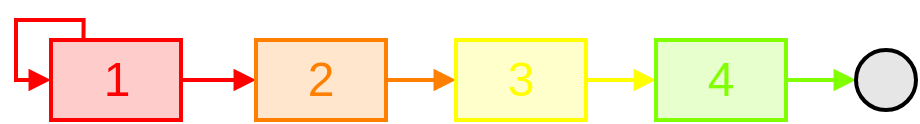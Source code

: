 <mxfile pages="10">
    <diagram name="algorithm1" id="70NYDVV-KInY2Fs7xTaa">
        <mxGraphModel dx="536" dy="750" grid="1" gridSize="10" guides="1" tooltips="1" connect="1" arrows="1" fold="1" page="0" pageScale="1" pageWidth="1169" pageHeight="827" background="none" math="0" shadow="0">
            <root>
                <mxCell id="AKgHMmGA_sSYwvesjDs2-0"/>
                <mxCell id="AKgHMmGA_sSYwvesjDs2-1" parent="AKgHMmGA_sSYwvesjDs2-0"/>
                <mxCell id="AKgHMmGA_sSYwvesjDs2-2" style="rounded=0;orthogonalLoop=1;jettySize=auto;html=1;exitX=1;exitY=0.5;exitDx=0;exitDy=0;entryX=0;entryY=0.5;entryDx=0;entryDy=0;strokeWidth=2;endArrow=block;endFill=1;strokeColor=#FF0000;" parent="AKgHMmGA_sSYwvesjDs2-1" source="AKgHMmGA_sSYwvesjDs2-3" target="AKgHMmGA_sSYwvesjDs2-8" edge="1">
                    <mxGeometry relative="1" as="geometry"/>
                </mxCell>
                <mxCell id="AKgHMmGA_sSYwvesjDs2-3" value="&lt;font style=&quot;font-size: 24px;&quot;&gt;1&lt;/font&gt;" style="rounded=0;whiteSpace=wrap;html=1;fillColor=#FFCCCC;strokeColor=#FF0000;fontColor=#FF0000;strokeWidth=2;" parent="AKgHMmGA_sSYwvesjDs2-1" vertex="1">
                    <mxGeometry x="77.5" y="40" width="65" height="40" as="geometry"/>
                </mxCell>
                <mxCell id="AKgHMmGA_sSYwvesjDs2-4" value="" style="endArrow=none;html=1;rounded=0;strokeWidth=2;exitX=0.25;exitY=0;exitDx=0;exitDy=0;strokeColor=#FF0000;edgeStyle=orthogonalEdgeStyle;" parent="AKgHMmGA_sSYwvesjDs2-1" source="AKgHMmGA_sSYwvesjDs2-3" target="AKgHMmGA_sSYwvesjDs2-6" edge="1">
                    <mxGeometry width="50" height="50" relative="1" as="geometry">
                        <mxPoint x="167.5" y="60" as="sourcePoint"/>
                        <mxPoint x="170" as="targetPoint"/>
                        <Array as="points">
                            <mxPoint x="94" y="30"/>
                        </Array>
                    </mxGeometry>
                </mxCell>
                <mxCell id="AKgHMmGA_sSYwvesjDs2-5" value="" style="endArrow=block;html=1;rounded=0;strokeWidth=2;entryX=0;entryY=0.5;entryDx=0;entryDy=0;endFill=1;strokeColor=#FF0000;edgeStyle=orthogonalEdgeStyle;exitX=0.719;exitY=0.585;exitDx=0;exitDy=0;exitPerimeter=0;" parent="AKgHMmGA_sSYwvesjDs2-1" source="AKgHMmGA_sSYwvesjDs2-6" target="AKgHMmGA_sSYwvesjDs2-3" edge="1">
                    <mxGeometry width="50" height="50" relative="1" as="geometry">
                        <mxPoint x="50" y="-10" as="sourcePoint"/>
                        <mxPoint x="217.5" y="10" as="targetPoint"/>
                        <Array as="points">
                            <mxPoint x="60" y="30"/>
                            <mxPoint x="60" y="60"/>
                        </Array>
                    </mxGeometry>
                </mxCell>
                <mxCell id="AKgHMmGA_sSYwvesjDs2-6" value="" style="shape=waypoint;sketch=0;fillStyle=solid;size=6;pointerEvents=1;points=[];fillColor=none;resizable=0;rotatable=0;perimeter=centerPerimeter;snapToPoint=1;strokeWidth=0;strokeColor=none;" parent="AKgHMmGA_sSYwvesjDs2-1" vertex="1">
                    <mxGeometry x="77.5" y="20" width="20" height="20" as="geometry"/>
                </mxCell>
                <mxCell id="AKgHMmGA_sSYwvesjDs2-7" style="edgeStyle=orthogonalEdgeStyle;rounded=0;orthogonalLoop=1;jettySize=auto;html=1;exitX=1;exitY=0.5;exitDx=0;exitDy=0;entryX=0;entryY=0.5;entryDx=0;entryDy=0;strokeColor=#FF8000;endArrow=block;endFill=1;strokeWidth=2;" parent="AKgHMmGA_sSYwvesjDs2-1" source="AKgHMmGA_sSYwvesjDs2-8" target="AKgHMmGA_sSYwvesjDs2-10" edge="1">
                    <mxGeometry relative="1" as="geometry"/>
                </mxCell>
                <mxCell id="AKgHMmGA_sSYwvesjDs2-8" value="&lt;font style=&quot;font-size: 24px;&quot;&gt;2&lt;/font&gt;" style="rounded=0;whiteSpace=wrap;html=1;fillColor=#FFE6CC;strokeColor=#FF8000;fontColor=#FF8000;strokeWidth=2;" parent="AKgHMmGA_sSYwvesjDs2-1" vertex="1">
                    <mxGeometry x="180" y="40" width="65" height="40" as="geometry"/>
                </mxCell>
                <mxCell id="AKgHMmGA_sSYwvesjDs2-9" style="edgeStyle=orthogonalEdgeStyle;rounded=0;orthogonalLoop=1;jettySize=auto;html=1;exitX=1;exitY=0.5;exitDx=0;exitDy=0;entryX=0;entryY=0.5;entryDx=0;entryDy=0;strokeWidth=2;strokeColor=#FFFF00;endArrow=block;endFill=1;" parent="AKgHMmGA_sSYwvesjDs2-1" source="AKgHMmGA_sSYwvesjDs2-10" target="AKgHMmGA_sSYwvesjDs2-12" edge="1">
                    <mxGeometry relative="1" as="geometry"/>
                </mxCell>
                <mxCell id="AKgHMmGA_sSYwvesjDs2-10" value="&lt;span style=&quot;font-size: 24px;&quot;&gt;3&lt;/span&gt;" style="rounded=0;whiteSpace=wrap;html=1;fillColor=#FFFFCC;strokeColor=#FFFF00;fontColor=#FFFF00;strokeWidth=2;" parent="AKgHMmGA_sSYwvesjDs2-1" vertex="1">
                    <mxGeometry x="280" y="40" width="65" height="40" as="geometry"/>
                </mxCell>
                <mxCell id="AKgHMmGA_sSYwvesjDs2-11" style="edgeStyle=orthogonalEdgeStyle;rounded=0;orthogonalLoop=1;jettySize=auto;html=1;exitX=1;exitY=0.5;exitDx=0;exitDy=0;strokeWidth=2;endArrow=block;endFill=1;strokeColor=#80FF00;entryX=0;entryY=0.5;entryDx=0;entryDy=0;" parent="AKgHMmGA_sSYwvesjDs2-1" source="AKgHMmGA_sSYwvesjDs2-12" target="AKgHMmGA_sSYwvesjDs2-13" edge="1">
                    <mxGeometry relative="1" as="geometry">
                        <mxPoint x="470" y="90" as="targetPoint"/>
                    </mxGeometry>
                </mxCell>
                <mxCell id="AKgHMmGA_sSYwvesjDs2-12" value="&lt;span style=&quot;font-size: 24px;&quot;&gt;4&lt;/span&gt;" style="rounded=0;whiteSpace=wrap;html=1;fillColor=#E6FFCC;strokeColor=#80FF00;fontColor=#80FF00;strokeWidth=2;" parent="AKgHMmGA_sSYwvesjDs2-1" vertex="1">
                    <mxGeometry x="380" y="40" width="65" height="40" as="geometry"/>
                </mxCell>
                <mxCell id="AKgHMmGA_sSYwvesjDs2-13" value="" style="ellipse;whiteSpace=wrap;html=1;aspect=fixed;strokeWidth=2;fillColor=#E6E6E6;strokeColor=#000000;" parent="AKgHMmGA_sSYwvesjDs2-1" vertex="1">
                    <mxGeometry x="480" y="45" width="30" height="30" as="geometry"/>
                </mxCell>
            </root>
        </mxGraphModel>
    </diagram>
    <diagram name="algorithm2" id="YUkXy-pPTdoFQoiqYWZm">
        <mxGraphModel dx="536" dy="750" grid="1" gridSize="10" guides="1" tooltips="1" connect="1" arrows="1" fold="1" page="0" pageScale="1" pageWidth="1169" pageHeight="827" background="none" math="0" shadow="0">
            <root>
                <mxCell id="9PvemCOWOFsMxjhAVt44-0"/>
                <mxCell id="9PvemCOWOFsMxjhAVt44-1" parent="9PvemCOWOFsMxjhAVt44-0"/>
                <mxCell id="9PvemCOWOFsMxjhAVt44-14" style="rounded=0;orthogonalLoop=1;jettySize=auto;html=1;exitX=1;exitY=0.5;exitDx=0;exitDy=0;strokeWidth=2;endArrow=block;endFill=1;strokeColor=#FF0000;entryX=0.5;entryY=0;entryDx=0;entryDy=0;edgeStyle=orthogonalEdgeStyle;" parent="9PvemCOWOFsMxjhAVt44-1" source="9PvemCOWOFsMxjhAVt44-15" target="9PvemCOWOFsMxjhAVt44-22" edge="1">
                    <mxGeometry relative="1" as="geometry">
                        <mxPoint x="210" y="170" as="targetPoint"/>
                    </mxGeometry>
                </mxCell>
                <mxCell id="9PvemCOWOFsMxjhAVt44-15" value="&lt;font style=&quot;font-size: 24px;&quot;&gt;1&lt;/font&gt;" style="rounded=0;whiteSpace=wrap;html=1;fillColor=#FFCCCC;strokeColor=#FF0000;fontColor=#FF0000;strokeWidth=2;" parent="9PvemCOWOFsMxjhAVt44-1" vertex="1">
                    <mxGeometry x="180" y="150" width="65" height="40" as="geometry"/>
                </mxCell>
                <mxCell id="9PvemCOWOFsMxjhAVt44-16" value="" style="endArrow=none;html=1;rounded=0;strokeWidth=2;exitX=0.25;exitY=0;exitDx=0;exitDy=0;strokeColor=#FF0000;edgeStyle=orthogonalEdgeStyle;" parent="9PvemCOWOFsMxjhAVt44-1" source="9PvemCOWOFsMxjhAVt44-15" edge="1">
                    <mxGeometry width="50" height="50" relative="1" as="geometry">
                        <mxPoint x="270" y="170" as="sourcePoint"/>
                        <mxPoint x="190" y="140" as="targetPoint"/>
                        <Array as="points">
                            <mxPoint x="196" y="140"/>
                        </Array>
                    </mxGeometry>
                </mxCell>
                <mxCell id="9PvemCOWOFsMxjhAVt44-17" value="" style="endArrow=block;html=1;rounded=0;strokeWidth=2;entryX=0;entryY=0.5;entryDx=0;entryDy=0;endFill=1;strokeColor=#FF0000;edgeStyle=orthogonalEdgeStyle;exitX=0.719;exitY=0.585;exitDx=0;exitDy=0;exitPerimeter=0;" parent="9PvemCOWOFsMxjhAVt44-1" target="9PvemCOWOFsMxjhAVt44-15" edge="1">
                    <mxGeometry width="50" height="50" relative="1" as="geometry">
                        <mxPoint x="190" y="140" as="sourcePoint"/>
                        <mxPoint x="320" y="120" as="targetPoint"/>
                        <Array as="points">
                            <mxPoint x="162.5" y="140"/>
                            <mxPoint x="162.5" y="170"/>
                        </Array>
                    </mxGeometry>
                </mxCell>
                <mxCell id="9PvemCOWOFsMxjhAVt44-19" style="edgeStyle=orthogonalEdgeStyle;rounded=0;orthogonalLoop=1;jettySize=auto;html=1;exitX=1;exitY=0.5;exitDx=0;exitDy=0;entryX=0.5;entryY=1;entryDx=0;entryDy=0;strokeColor=#FF8000;endArrow=block;endFill=1;strokeWidth=2;" parent="9PvemCOWOFsMxjhAVt44-1" source="9PvemCOWOFsMxjhAVt44-20" target="9PvemCOWOFsMxjhAVt44-22" edge="1">
                    <mxGeometry relative="1" as="geometry"/>
                </mxCell>
                <mxCell id="9PvemCOWOFsMxjhAVt44-20" value="&lt;font style=&quot;font-size: 24px;&quot;&gt;2&lt;/font&gt;" style="rounded=0;whiteSpace=wrap;html=1;fillColor=#FFE6CC;strokeColor=#FF8000;fontColor=#FF8000;strokeWidth=2;" parent="9PvemCOWOFsMxjhAVt44-1" vertex="1">
                    <mxGeometry x="180" y="230" width="65" height="40" as="geometry"/>
                </mxCell>
                <mxCell id="9PvemCOWOFsMxjhAVt44-21" style="edgeStyle=orthogonalEdgeStyle;rounded=0;orthogonalLoop=1;jettySize=auto;html=1;exitX=1;exitY=0.5;exitDx=0;exitDy=0;entryX=0;entryY=0.5;entryDx=0;entryDy=0;strokeWidth=2;strokeColor=#FFFF00;endArrow=block;endFill=1;" parent="9PvemCOWOFsMxjhAVt44-1" source="9PvemCOWOFsMxjhAVt44-22" target="9PvemCOWOFsMxjhAVt44-24" edge="1">
                    <mxGeometry relative="1" as="geometry"/>
                </mxCell>
                <mxCell id="9PvemCOWOFsMxjhAVt44-22" value="&lt;span style=&quot;font-size: 24px;&quot;&gt;3&lt;/span&gt;" style="rounded=0;whiteSpace=wrap;html=1;fillColor=#FFFFCC;strokeColor=#FFFF00;fontColor=#FFFF00;strokeWidth=2;" parent="9PvemCOWOFsMxjhAVt44-1" vertex="1">
                    <mxGeometry x="280" y="190" width="65" height="40" as="geometry"/>
                </mxCell>
                <mxCell id="9PvemCOWOFsMxjhAVt44-23" style="edgeStyle=orthogonalEdgeStyle;rounded=0;orthogonalLoop=1;jettySize=auto;html=1;exitX=1;exitY=0.5;exitDx=0;exitDy=0;strokeWidth=2;endArrow=block;endFill=1;strokeColor=#80FF00;entryX=0;entryY=0.5;entryDx=0;entryDy=0;" parent="9PvemCOWOFsMxjhAVt44-1" source="9PvemCOWOFsMxjhAVt44-24" target="9PvemCOWOFsMxjhAVt44-25" edge="1">
                    <mxGeometry relative="1" as="geometry">
                        <mxPoint x="470" y="240" as="targetPoint"/>
                    </mxGeometry>
                </mxCell>
                <mxCell id="9PvemCOWOFsMxjhAVt44-24" value="&lt;span style=&quot;font-size: 24px;&quot;&gt;4&lt;/span&gt;" style="rounded=0;whiteSpace=wrap;html=1;fillColor=#E6FFCC;strokeColor=#80FF00;fontColor=#80FF00;strokeWidth=2;" parent="9PvemCOWOFsMxjhAVt44-1" vertex="1">
                    <mxGeometry x="380" y="190" width="65" height="40" as="geometry"/>
                </mxCell>
                <mxCell id="9PvemCOWOFsMxjhAVt44-25" value="" style="ellipse;whiteSpace=wrap;html=1;aspect=fixed;strokeWidth=2;fillColor=#E6E6E6;strokeColor=#000000;" parent="9PvemCOWOFsMxjhAVt44-1" vertex="1">
                    <mxGeometry x="480" y="195" width="30" height="30" as="geometry"/>
                </mxCell>
            </root>
        </mxGraphModel>
    </diagram>
    <diagram name="algorithm3" id="Kg1pYOG8kr4OmHVGjO_o">
        <mxGraphModel dx="2056" dy="1074" grid="1" gridSize="10" guides="1" tooltips="1" connect="1" arrows="1" fold="1" page="0" pageScale="1" pageWidth="1169" pageHeight="827" background="none" math="0" shadow="0">
            <root>
                <mxCell id="0AStWfe92blID58_a-F1-0"/>
                <mxCell id="0AStWfe92blID58_a-F1-1" parent="0AStWfe92blID58_a-F1-0"/>
                <mxCell id="0AStWfe92blID58_a-F1-26" style="rounded=0;orthogonalLoop=1;jettySize=auto;html=1;exitX=1;exitY=0.5;exitDx=0;exitDy=0;strokeWidth=2;endArrow=block;endFill=1;strokeColor=#FF0000;entryX=0.5;entryY=0;entryDx=0;entryDy=0;edgeStyle=orthogonalEdgeStyle;" edge="1" parent="0AStWfe92blID58_a-F1-1" source="0AStWfe92blID58_a-F1-27" target="0AStWfe92blID58_a-F1-35">
                    <mxGeometry relative="1" as="geometry">
                        <mxPoint x="210" y="330" as="targetPoint"/>
                    </mxGeometry>
                </mxCell>
                <mxCell id="0AStWfe92blID58_a-F1-27" value="&lt;font style=&quot;font-size: 24px;&quot;&gt;1&lt;/font&gt;" style="rounded=0;whiteSpace=wrap;html=1;fillColor=#FFCCCC;strokeColor=#FF0000;fontColor=#FF0000;strokeWidth=2;" vertex="1" parent="0AStWfe92blID58_a-F1-1">
                    <mxGeometry x="280" y="310" width="65" height="40" as="geometry"/>
                </mxCell>
                <mxCell id="0AStWfe92blID58_a-F1-28" value="" style="endArrow=none;html=1;rounded=0;strokeWidth=2;exitX=0.25;exitY=0;exitDx=0;exitDy=0;strokeColor=#FF0000;edgeStyle=orthogonalEdgeStyle;" edge="1" parent="0AStWfe92blID58_a-F1-1" source="0AStWfe92blID58_a-F1-27">
                    <mxGeometry width="50" height="50" relative="1" as="geometry">
                        <mxPoint x="370" y="330" as="sourcePoint"/>
                        <mxPoint x="290" y="300" as="targetPoint"/>
                        <Array as="points">
                            <mxPoint x="296" y="300"/>
                        </Array>
                    </mxGeometry>
                </mxCell>
                <mxCell id="0AStWfe92blID58_a-F1-29" value="" style="endArrow=block;html=1;rounded=0;strokeWidth=2;entryX=0;entryY=0.5;entryDx=0;entryDy=0;endFill=1;strokeColor=#FF0000;edgeStyle=orthogonalEdgeStyle;exitX=0.719;exitY=0.585;exitDx=0;exitDy=0;exitPerimeter=0;" edge="1" parent="0AStWfe92blID58_a-F1-1" target="0AStWfe92blID58_a-F1-27">
                    <mxGeometry width="50" height="50" relative="1" as="geometry">
                        <mxPoint x="290" y="300" as="sourcePoint"/>
                        <mxPoint x="420" y="280" as="targetPoint"/>
                        <Array as="points">
                            <mxPoint x="262.5" y="300"/>
                            <mxPoint x="262.5" y="330"/>
                        </Array>
                    </mxGeometry>
                </mxCell>
                <mxCell id="0AStWfe92blID58_a-F1-30" style="rounded=0;orthogonalLoop=1;jettySize=auto;html=1;exitX=1;exitY=0.5;exitDx=0;exitDy=0;entryX=0;entryY=0.5;entryDx=0;entryDy=0;strokeColor=#FF8000;endArrow=block;endFill=1;strokeWidth=2;" edge="1" parent="0AStWfe92blID58_a-F1-1" source="0AStWfe92blID58_a-F1-31" target="0AStWfe92blID58_a-F1-33">
                    <mxGeometry relative="1" as="geometry"/>
                </mxCell>
                <mxCell id="0AStWfe92blID58_a-F1-31" value="&lt;font style=&quot;font-size: 24px;&quot;&gt;2&lt;/font&gt;" style="rounded=0;whiteSpace=wrap;html=1;fillColor=#FFE6CC;strokeColor=#FF8000;fontColor=#FF8000;strokeWidth=2;" vertex="1" parent="0AStWfe92blID58_a-F1-1">
                    <mxGeometry x="180" y="390" width="65" height="40" as="geometry"/>
                </mxCell>
                <mxCell id="0AStWfe92blID58_a-F1-32" style="edgeStyle=orthogonalEdgeStyle;rounded=0;orthogonalLoop=1;jettySize=auto;html=1;exitX=1;exitY=0.5;exitDx=0;exitDy=0;entryX=0.5;entryY=1;entryDx=0;entryDy=0;strokeWidth=2;strokeColor=#FFFF00;endArrow=block;endFill=1;" edge="1" parent="0AStWfe92blID58_a-F1-1" source="0AStWfe92blID58_a-F1-33" target="0AStWfe92blID58_a-F1-35">
                    <mxGeometry relative="1" as="geometry"/>
                </mxCell>
                <mxCell id="0AStWfe92blID58_a-F1-33" value="&lt;span style=&quot;font-size: 24px;&quot;&gt;3&lt;/span&gt;" style="rounded=0;whiteSpace=wrap;html=1;fillColor=#FFFFCC;strokeColor=#FFFF00;fontColor=#FFFF00;strokeWidth=2;" vertex="1" parent="0AStWfe92blID58_a-F1-1">
                    <mxGeometry x="280" y="390" width="65" height="40" as="geometry"/>
                </mxCell>
                <mxCell id="0AStWfe92blID58_a-F1-34" style="edgeStyle=orthogonalEdgeStyle;rounded=0;orthogonalLoop=1;jettySize=auto;html=1;exitX=1;exitY=0.5;exitDx=0;exitDy=0;strokeWidth=2;endArrow=block;endFill=1;strokeColor=#80FF00;entryX=0;entryY=0.5;entryDx=0;entryDy=0;" edge="1" parent="0AStWfe92blID58_a-F1-1" source="0AStWfe92blID58_a-F1-35" target="0AStWfe92blID58_a-F1-36">
                    <mxGeometry relative="1" as="geometry">
                        <mxPoint x="470" y="400" as="targetPoint"/>
                    </mxGeometry>
                </mxCell>
                <mxCell id="0AStWfe92blID58_a-F1-35" value="&lt;span style=&quot;font-size: 24px;&quot;&gt;4&lt;/span&gt;" style="rounded=0;whiteSpace=wrap;html=1;fillColor=#E6FFCC;strokeColor=#80FF00;fontColor=#80FF00;strokeWidth=2;" vertex="1" parent="0AStWfe92blID58_a-F1-1">
                    <mxGeometry x="380" y="350" width="65" height="40" as="geometry"/>
                </mxCell>
                <mxCell id="0AStWfe92blID58_a-F1-36" value="" style="ellipse;whiteSpace=wrap;html=1;aspect=fixed;strokeWidth=2;fillColor=#E6E6E6;strokeColor=#000000;" vertex="1" parent="0AStWfe92blID58_a-F1-1">
                    <mxGeometry x="480" y="355" width="30" height="30" as="geometry"/>
                </mxCell>
            </root>
        </mxGraphModel>
    </diagram>
    <diagram name="algorithm4" id="57tNfDFtm6dN4dLBtZNQ">
        <mxGraphModel dx="2056" dy="674" grid="1" gridSize="10" guides="1" tooltips="1" connect="1" arrows="1" fold="1" page="0" pageScale="1" pageWidth="1169" pageHeight="827" background="none" math="0" shadow="0">
            <root>
                <mxCell id="ePxJQFmbxEqUq-UGrsog-0"/>
                <mxCell id="ePxJQFmbxEqUq-UGrsog-1" parent="ePxJQFmbxEqUq-UGrsog-0"/>
                <mxCell id="ePxJQFmbxEqUq-UGrsog-37" style="rounded=0;orthogonalLoop=1;jettySize=auto;html=1;exitX=1;exitY=0.5;exitDx=0;exitDy=0;strokeWidth=2;endArrow=block;endFill=1;strokeColor=#FF0000;entryX=0;entryY=0.5;entryDx=0;entryDy=0;" edge="1" parent="ePxJQFmbxEqUq-UGrsog-1" source="ePxJQFmbxEqUq-UGrsog-38" target="ePxJQFmbxEqUq-UGrsog-44">
                    <mxGeometry relative="1" as="geometry">
                        <mxPoint x="210" y="520" as="targetPoint"/>
                    </mxGeometry>
                </mxCell>
                <mxCell id="ePxJQFmbxEqUq-UGrsog-38" value="&lt;font style=&quot;font-size: 24px;&quot;&gt;1&lt;/font&gt;" style="rounded=0;whiteSpace=wrap;html=1;fillColor=#FFCCCC;strokeColor=#FF0000;fontColor=#FF0000;strokeWidth=2;" vertex="1" parent="ePxJQFmbxEqUq-UGrsog-1">
                    <mxGeometry x="180" y="500" width="65" height="40" as="geometry"/>
                </mxCell>
                <mxCell id="ePxJQFmbxEqUq-UGrsog-39" value="" style="endArrow=none;html=1;rounded=0;strokeWidth=2;exitX=0.25;exitY=0;exitDx=0;exitDy=0;strokeColor=#FF0000;edgeStyle=orthogonalEdgeStyle;" edge="1" parent="ePxJQFmbxEqUq-UGrsog-1" source="ePxJQFmbxEqUq-UGrsog-38">
                    <mxGeometry width="50" height="50" relative="1" as="geometry">
                        <mxPoint x="270" y="520" as="sourcePoint"/>
                        <mxPoint x="190" y="490" as="targetPoint"/>
                        <Array as="points">
                            <mxPoint x="196" y="490"/>
                        </Array>
                    </mxGeometry>
                </mxCell>
                <mxCell id="ePxJQFmbxEqUq-UGrsog-40" value="" style="endArrow=block;html=1;rounded=0;strokeWidth=2;entryX=0;entryY=0.5;entryDx=0;entryDy=0;endFill=1;strokeColor=#FF0000;edgeStyle=orthogonalEdgeStyle;exitX=0.719;exitY=0.585;exitDx=0;exitDy=0;exitPerimeter=0;" edge="1" parent="ePxJQFmbxEqUq-UGrsog-1" target="ePxJQFmbxEqUq-UGrsog-38">
                    <mxGeometry width="50" height="50" relative="1" as="geometry">
                        <mxPoint x="190" y="490" as="sourcePoint"/>
                        <mxPoint x="320" y="470" as="targetPoint"/>
                        <Array as="points">
                            <mxPoint x="162.5" y="490"/>
                            <mxPoint x="162.5" y="520"/>
                        </Array>
                    </mxGeometry>
                </mxCell>
                <mxCell id="ePxJQFmbxEqUq-UGrsog-41" style="edgeStyle=orthogonalEdgeStyle;rounded=0;orthogonalLoop=1;jettySize=auto;html=1;exitX=1;exitY=0.5;exitDx=0;exitDy=0;entryX=0.5;entryY=1;entryDx=0;entryDy=0;strokeColor=#FFFF00;endArrow=block;endFill=1;strokeWidth=2;" edge="1" parent="ePxJQFmbxEqUq-UGrsog-1" source="ePxJQFmbxEqUq-UGrsog-42" target="ePxJQFmbxEqUq-UGrsog-46">
                    <mxGeometry relative="1" as="geometry"/>
                </mxCell>
                <mxCell id="ePxJQFmbxEqUq-UGrsog-42" value="&lt;font style=&quot;font-size: 24px;&quot;&gt;3&lt;/font&gt;" style="rounded=0;whiteSpace=wrap;html=1;fillColor=#FFFFCC;strokeColor=#FFFF00;fontColor=#FFFF00;strokeWidth=2;" vertex="1" parent="ePxJQFmbxEqUq-UGrsog-1">
                    <mxGeometry x="280" y="580" width="65" height="40" as="geometry"/>
                </mxCell>
                <mxCell id="ePxJQFmbxEqUq-UGrsog-43" style="edgeStyle=orthogonalEdgeStyle;rounded=0;orthogonalLoop=1;jettySize=auto;html=1;exitX=1;exitY=0.5;exitDx=0;exitDy=0;entryX=0.5;entryY=0;entryDx=0;entryDy=0;strokeWidth=2;strokeColor=#FF8000;endArrow=block;endFill=1;" edge="1" parent="ePxJQFmbxEqUq-UGrsog-1" source="ePxJQFmbxEqUq-UGrsog-44" target="ePxJQFmbxEqUq-UGrsog-46">
                    <mxGeometry relative="1" as="geometry"/>
                </mxCell>
                <mxCell id="ePxJQFmbxEqUq-UGrsog-44" value="&lt;span style=&quot;font-size: 24px;&quot;&gt;2&lt;/span&gt;" style="rounded=0;whiteSpace=wrap;html=1;fillColor=#FFE6CC;strokeColor=#FF8000;fontColor=#FF8000;strokeWidth=2;" vertex="1" parent="ePxJQFmbxEqUq-UGrsog-1">
                    <mxGeometry x="280" y="500" width="65" height="40" as="geometry"/>
                </mxCell>
                <mxCell id="ePxJQFmbxEqUq-UGrsog-45" style="edgeStyle=orthogonalEdgeStyle;rounded=0;orthogonalLoop=1;jettySize=auto;html=1;exitX=1;exitY=0.5;exitDx=0;exitDy=0;strokeWidth=2;endArrow=block;endFill=1;strokeColor=#80FF00;entryX=0;entryY=0.5;entryDx=0;entryDy=0;" edge="1" parent="ePxJQFmbxEqUq-UGrsog-1" source="ePxJQFmbxEqUq-UGrsog-46" target="ePxJQFmbxEqUq-UGrsog-47">
                    <mxGeometry relative="1" as="geometry">
                        <mxPoint x="470" y="590" as="targetPoint"/>
                    </mxGeometry>
                </mxCell>
                <mxCell id="ePxJQFmbxEqUq-UGrsog-46" value="&lt;span style=&quot;font-size: 24px;&quot;&gt;4&lt;/span&gt;" style="rounded=0;whiteSpace=wrap;html=1;fillColor=#E6FFCC;strokeColor=#80FF00;fontColor=#80FF00;strokeWidth=2;" vertex="1" parent="ePxJQFmbxEqUq-UGrsog-1">
                    <mxGeometry x="380" y="540" width="65" height="40" as="geometry"/>
                </mxCell>
                <mxCell id="ePxJQFmbxEqUq-UGrsog-47" value="" style="ellipse;whiteSpace=wrap;html=1;aspect=fixed;strokeWidth=2;fillColor=#E6E6E6;strokeColor=#000000;" vertex="1" parent="ePxJQFmbxEqUq-UGrsog-1">
                    <mxGeometry x="480" y="545" width="30" height="30" as="geometry"/>
                </mxCell>
            </root>
        </mxGraphModel>
    </diagram>
    <diagram name="algorithm5" id="HBMsAirWzUkrXXM0XfLG">
        <mxGraphModel dx="2056" dy="674" grid="1" gridSize="10" guides="1" tooltips="1" connect="1" arrows="1" fold="1" page="0" pageScale="1" pageWidth="1169" pageHeight="827" background="none" math="0" shadow="0">
            <root>
                <mxCell id="XeRmafAqH8BJjt1nKbse-0"/>
                <mxCell id="XeRmafAqH8BJjt1nKbse-1" parent="XeRmafAqH8BJjt1nKbse-0"/>
                <mxCell id="XeRmafAqH8BJjt1nKbse-48" style="rounded=0;orthogonalLoop=1;jettySize=auto;html=1;exitX=1;exitY=0.5;exitDx=0;exitDy=0;strokeWidth=2;endArrow=block;endFill=1;strokeColor=#FF0000;entryX=0;entryY=0.5;entryDx=0;entryDy=0;" edge="1" parent="XeRmafAqH8BJjt1nKbse-1" source="XeRmafAqH8BJjt1nKbse-49" target="XeRmafAqH8BJjt1nKbse-55">
                    <mxGeometry relative="1" as="geometry">
                        <mxPoint x="247.57" y="700" as="targetPoint"/>
                    </mxGeometry>
                </mxCell>
                <mxCell id="XeRmafAqH8BJjt1nKbse-49" value="&lt;font style=&quot;font-size: 24px;&quot;&gt;1&lt;/font&gt;" style="rounded=0;whiteSpace=wrap;html=1;fillColor=#FFCCCC;strokeColor=#FF0000;fontColor=#FF0000;strokeWidth=2;" vertex="1" parent="XeRmafAqH8BJjt1nKbse-1">
                    <mxGeometry x="217.57" y="680" width="65" height="40" as="geometry"/>
                </mxCell>
                <mxCell id="XeRmafAqH8BJjt1nKbse-50" value="" style="endArrow=none;html=1;rounded=0;strokeWidth=2;exitX=0.25;exitY=0;exitDx=0;exitDy=0;strokeColor=#FF0000;edgeStyle=orthogonalEdgeStyle;" edge="1" parent="XeRmafAqH8BJjt1nKbse-1" source="XeRmafAqH8BJjt1nKbse-49">
                    <mxGeometry width="50" height="50" relative="1" as="geometry">
                        <mxPoint x="307.57" y="700" as="sourcePoint"/>
                        <mxPoint x="227.57" y="670" as="targetPoint"/>
                        <Array as="points">
                            <mxPoint x="234.07" y="670"/>
                        </Array>
                    </mxGeometry>
                </mxCell>
                <mxCell id="XeRmafAqH8BJjt1nKbse-51" value="" style="endArrow=block;html=1;rounded=0;strokeWidth=2;entryX=0;entryY=0.5;entryDx=0;entryDy=0;endFill=1;strokeColor=#FF0000;edgeStyle=orthogonalEdgeStyle;exitX=0.719;exitY=0.585;exitDx=0;exitDy=0;exitPerimeter=0;" edge="1" parent="XeRmafAqH8BJjt1nKbse-1" target="XeRmafAqH8BJjt1nKbse-49">
                    <mxGeometry width="50" height="50" relative="1" as="geometry">
                        <mxPoint x="227.57" y="670" as="sourcePoint"/>
                        <mxPoint x="357.57" y="650" as="targetPoint"/>
                        <Array as="points">
                            <mxPoint x="200.07" y="670"/>
                            <mxPoint x="200.07" y="700"/>
                        </Array>
                    </mxGeometry>
                </mxCell>
                <mxCell id="XeRmafAqH8BJjt1nKbse-52" style="rounded=0;orthogonalLoop=1;jettySize=auto;html=1;exitX=1;exitY=0.5;exitDx=0;exitDy=0;entryX=0;entryY=0.5;entryDx=0;entryDy=0;strokeColor=#FFFF00;endArrow=block;endFill=1;strokeWidth=2;" edge="1" parent="XeRmafAqH8BJjt1nKbse-1" source="XeRmafAqH8BJjt1nKbse-53" target="XeRmafAqH8BJjt1nKbse-57">
                    <mxGeometry relative="1" as="geometry"/>
                </mxCell>
                <mxCell id="XeRmafAqH8BJjt1nKbse-53" value="&lt;font style=&quot;font-size: 24px;&quot;&gt;3&lt;/font&gt;" style="rounded=0;whiteSpace=wrap;html=1;fillColor=#FFFFCC;strokeColor=#FFFF00;fontColor=#FFFF00;strokeWidth=2;" vertex="1" parent="XeRmafAqH8BJjt1nKbse-1">
                    <mxGeometry x="217.57" y="760" width="65" height="40" as="geometry"/>
                </mxCell>
                <mxCell id="XeRmafAqH8BJjt1nKbse-54" style="edgeStyle=orthogonalEdgeStyle;rounded=0;orthogonalLoop=1;jettySize=auto;html=1;exitX=1;exitY=0.5;exitDx=0;exitDy=0;entryX=0.5;entryY=0;entryDx=0;entryDy=0;strokeWidth=2;strokeColor=#FF8000;endArrow=block;endFill=1;" edge="1" parent="XeRmafAqH8BJjt1nKbse-1" source="XeRmafAqH8BJjt1nKbse-55" target="XeRmafAqH8BJjt1nKbse-58">
                    <mxGeometry relative="1" as="geometry"/>
                </mxCell>
                <mxCell id="XeRmafAqH8BJjt1nKbse-55" value="&lt;span style=&quot;font-size: 24px;&quot;&gt;2&lt;/span&gt;" style="rounded=0;whiteSpace=wrap;html=1;fillColor=#FFE6CC;strokeColor=#FF8000;fontColor=#FF8000;strokeWidth=2;" vertex="1" parent="XeRmafAqH8BJjt1nKbse-1">
                    <mxGeometry x="317.57" y="680" width="65" height="40" as="geometry"/>
                </mxCell>
                <mxCell id="XeRmafAqH8BJjt1nKbse-56" style="edgeStyle=orthogonalEdgeStyle;rounded=0;orthogonalLoop=1;jettySize=auto;html=1;exitX=1;exitY=0.5;exitDx=0;exitDy=0;strokeWidth=2;endArrow=block;endFill=1;strokeColor=#80FF00;entryX=0.5;entryY=1;entryDx=0;entryDy=0;" edge="1" parent="XeRmafAqH8BJjt1nKbse-1" source="XeRmafAqH8BJjt1nKbse-57" target="XeRmafAqH8BJjt1nKbse-58">
                    <mxGeometry relative="1" as="geometry">
                        <mxPoint x="407.57" y="770" as="targetPoint"/>
                    </mxGeometry>
                </mxCell>
                <mxCell id="XeRmafAqH8BJjt1nKbse-57" value="&lt;span style=&quot;font-size: 24px;&quot;&gt;4&lt;/span&gt;" style="rounded=0;whiteSpace=wrap;html=1;fillColor=#E6FFCC;strokeColor=#80FF00;fontColor=#80FF00;strokeWidth=2;" vertex="1" parent="XeRmafAqH8BJjt1nKbse-1">
                    <mxGeometry x="317.57" y="760" width="65" height="40" as="geometry"/>
                </mxCell>
                <mxCell id="XeRmafAqH8BJjt1nKbse-58" value="" style="ellipse;whiteSpace=wrap;html=1;aspect=fixed;strokeWidth=2;fillColor=#E6E6E6;strokeColor=#000000;" vertex="1" parent="XeRmafAqH8BJjt1nKbse-1">
                    <mxGeometry x="417.57" y="725" width="30" height="30" as="geometry"/>
                </mxCell>
            </root>
        </mxGraphModel>
    </diagram>
    <diagram name="algorithm6" id="wH4XQKmdZ1IwFpIfXo7R">
        <mxGraphModel dx="1656" dy="1074" grid="1" gridSize="10" guides="1" tooltips="1" connect="1" arrows="1" fold="1" page="0" pageScale="1" pageWidth="1169" pageHeight="827" background="none" math="0" shadow="0">
            <root>
                <mxCell id="g-hvb0zhiF_Mig77Bs2B-0"/>
                <mxCell id="g-hvb0zhiF_Mig77Bs2B-1" parent="g-hvb0zhiF_Mig77Bs2B-0"/>
                <mxCell id="g-hvb0zhiF_Mig77Bs2B-59" style="rounded=0;orthogonalLoop=1;jettySize=auto;html=1;exitX=1;exitY=0.5;exitDx=0;exitDy=0;strokeWidth=2;endArrow=block;endFill=1;strokeColor=#FF0000;entryX=0;entryY=0.5;entryDx=0;entryDy=0;" edge="1" parent="g-hvb0zhiF_Mig77Bs2B-1" source="g-hvb0zhiF_Mig77Bs2B-62" target="g-hvb0zhiF_Mig77Bs2B-68">
                    <mxGeometry relative="1" as="geometry">
                        <mxPoint x="677.5" y="210" as="targetPoint"/>
                    </mxGeometry>
                </mxCell>
                <mxCell id="g-hvb0zhiF_Mig77Bs2B-60" style="edgeStyle=orthogonalEdgeStyle;rounded=0;orthogonalLoop=1;jettySize=auto;html=1;exitX=0.5;exitY=0;exitDx=0;exitDy=0;entryX=0;entryY=0.5;entryDx=0;entryDy=0;strokeColor=#FF0000;strokeWidth=2;" edge="1" parent="g-hvb0zhiF_Mig77Bs2B-1" source="g-hvb0zhiF_Mig77Bs2B-62" target="g-hvb0zhiF_Mig77Bs2B-66">
                    <mxGeometry relative="1" as="geometry"/>
                </mxCell>
                <mxCell id="g-hvb0zhiF_Mig77Bs2B-61" style="edgeStyle=orthogonalEdgeStyle;rounded=0;orthogonalLoop=1;jettySize=auto;html=1;exitX=0.5;exitY=1;exitDx=0;exitDy=0;entryX=0;entryY=0.5;entryDx=0;entryDy=0;strokeWidth=2;strokeColor=#FF0000;" edge="1" parent="g-hvb0zhiF_Mig77Bs2B-1" source="g-hvb0zhiF_Mig77Bs2B-62" target="g-hvb0zhiF_Mig77Bs2B-70">
                    <mxGeometry relative="1" as="geometry"/>
                </mxCell>
                <mxCell id="g-hvb0zhiF_Mig77Bs2B-62" value="&lt;font style=&quot;font-size: 24px;&quot;&gt;1&lt;/font&gt;" style="rounded=0;whiteSpace=wrap;html=1;fillColor=#FFCCCC;strokeColor=#FF0000;fontColor=#FF0000;strokeWidth=2;" vertex="1" parent="g-hvb0zhiF_Mig77Bs2B-1">
                    <mxGeometry x="727.5" y="139" width="65" height="40" as="geometry"/>
                </mxCell>
                <mxCell id="g-hvb0zhiF_Mig77Bs2B-63" value="" style="endArrow=none;html=1;rounded=0;strokeWidth=2;exitX=0.25;exitY=0;exitDx=0;exitDy=0;strokeColor=#FF0000;edgeStyle=orthogonalEdgeStyle;" edge="1" parent="g-hvb0zhiF_Mig77Bs2B-1" source="g-hvb0zhiF_Mig77Bs2B-62">
                    <mxGeometry width="50" height="50" relative="1" as="geometry">
                        <mxPoint x="817.5" y="159" as="sourcePoint"/>
                        <mxPoint x="737.5" y="129" as="targetPoint"/>
                        <Array as="points">
                            <mxPoint x="743.5" y="129"/>
                        </Array>
                    </mxGeometry>
                </mxCell>
                <mxCell id="g-hvb0zhiF_Mig77Bs2B-64" value="" style="endArrow=block;html=1;rounded=0;strokeWidth=2;entryX=0;entryY=0.5;entryDx=0;entryDy=0;endFill=1;strokeColor=#FF0000;edgeStyle=orthogonalEdgeStyle;exitX=0.719;exitY=0.585;exitDx=0;exitDy=0;exitPerimeter=0;" edge="1" parent="g-hvb0zhiF_Mig77Bs2B-1" target="g-hvb0zhiF_Mig77Bs2B-62">
                    <mxGeometry width="50" height="50" relative="1" as="geometry">
                        <mxPoint x="737.5" y="129" as="sourcePoint"/>
                        <mxPoint x="867.5" y="109" as="targetPoint"/>
                        <Array as="points">
                            <mxPoint x="710" y="129"/>
                            <mxPoint x="710" y="159"/>
                        </Array>
                    </mxGeometry>
                </mxCell>
                <mxCell id="g-hvb0zhiF_Mig77Bs2B-65" style="rounded=0;orthogonalLoop=1;jettySize=auto;html=1;exitX=1;exitY=0.5;exitDx=0;exitDy=0;entryX=0.5;entryY=0;entryDx=0;entryDy=0;strokeColor=#FF8000;endArrow=block;endFill=1;strokeWidth=2;edgeStyle=orthogonalEdgeStyle;" edge="1" parent="g-hvb0zhiF_Mig77Bs2B-1" source="g-hvb0zhiF_Mig77Bs2B-66" target="g-hvb0zhiF_Mig77Bs2B-71">
                    <mxGeometry relative="1" as="geometry"/>
                </mxCell>
                <mxCell id="g-hvb0zhiF_Mig77Bs2B-66" value="&lt;font style=&quot;font-size: 24px;&quot;&gt;2&lt;/font&gt;" style="rounded=0;whiteSpace=wrap;html=1;fillColor=#FFE6CC;strokeColor=#FF8000;fontColor=#FF8000;strokeWidth=2;" vertex="1" parent="g-hvb0zhiF_Mig77Bs2B-1">
                    <mxGeometry x="827.5" y="80" width="65" height="40" as="geometry"/>
                </mxCell>
                <mxCell id="g-hvb0zhiF_Mig77Bs2B-67" style="edgeStyle=orthogonalEdgeStyle;rounded=0;orthogonalLoop=1;jettySize=auto;html=1;exitX=1;exitY=0.5;exitDx=0;exitDy=0;entryX=0;entryY=0.5;entryDx=0;entryDy=0;strokeWidth=2;strokeColor=#FFFF00;endArrow=block;endFill=1;" edge="1" parent="g-hvb0zhiF_Mig77Bs2B-1" source="g-hvb0zhiF_Mig77Bs2B-68" target="g-hvb0zhiF_Mig77Bs2B-71">
                    <mxGeometry relative="1" as="geometry"/>
                </mxCell>
                <mxCell id="g-hvb0zhiF_Mig77Bs2B-68" value="&lt;span style=&quot;font-size: 24px;&quot;&gt;3&lt;/span&gt;" style="rounded=0;whiteSpace=wrap;html=1;fillColor=#FFFFCC;strokeColor=#FFFF00;fontColor=#FFFF00;strokeWidth=2;" vertex="1" parent="g-hvb0zhiF_Mig77Bs2B-1">
                    <mxGeometry x="827.5" y="139" width="65" height="40" as="geometry"/>
                </mxCell>
                <mxCell id="g-hvb0zhiF_Mig77Bs2B-69" style="edgeStyle=orthogonalEdgeStyle;rounded=0;orthogonalLoop=1;jettySize=auto;html=1;exitX=1;exitY=0.5;exitDx=0;exitDy=0;strokeWidth=2;endArrow=block;endFill=1;strokeColor=#80FF00;entryX=0.5;entryY=1;entryDx=0;entryDy=0;" edge="1" parent="g-hvb0zhiF_Mig77Bs2B-1" source="g-hvb0zhiF_Mig77Bs2B-70" target="g-hvb0zhiF_Mig77Bs2B-71">
                    <mxGeometry relative="1" as="geometry">
                        <mxPoint x="917.5" y="189" as="targetPoint"/>
                    </mxGeometry>
                </mxCell>
                <mxCell id="g-hvb0zhiF_Mig77Bs2B-70" value="&lt;span style=&quot;font-size: 24px;&quot;&gt;4&lt;/span&gt;" style="rounded=0;whiteSpace=wrap;html=1;fillColor=#E6FFCC;strokeColor=#80FF00;fontColor=#80FF00;strokeWidth=2;" vertex="1" parent="g-hvb0zhiF_Mig77Bs2B-1">
                    <mxGeometry x="827.5" y="200" width="65" height="40" as="geometry"/>
                </mxCell>
                <mxCell id="g-hvb0zhiF_Mig77Bs2B-71" value="" style="ellipse;whiteSpace=wrap;html=1;aspect=fixed;strokeWidth=2;fillColor=#E6E6E6;strokeColor=#000000;" vertex="1" parent="g-hvb0zhiF_Mig77Bs2B-1">
                    <mxGeometry x="927.5" y="144" width="30" height="30" as="geometry"/>
                </mxCell>
            </root>
        </mxGraphModel>
    </diagram>
    <diagram name="algorithm7" id="SZJvM9gjP162nAEeeemW">
        <mxGraphModel dx="1656" dy="1074" grid="1" gridSize="10" guides="1" tooltips="1" connect="1" arrows="1" fold="1" page="0" pageScale="1" pageWidth="1169" pageHeight="827" background="none" math="0" shadow="0">
            <root>
                <mxCell id="80zklUuUzeA10nEkxhlE-0"/>
                <mxCell id="80zklUuUzeA10nEkxhlE-1" parent="80zklUuUzeA10nEkxhlE-0"/>
                <mxCell id="80zklUuUzeA10nEkxhlE-72" style="rounded=0;orthogonalLoop=1;jettySize=auto;html=1;exitX=1;exitY=0.5;exitDx=0;exitDy=0;strokeWidth=2;endArrow=block;endFill=1;strokeColor=#FF0000;entryX=0;entryY=0.5;entryDx=0;entryDy=0;" edge="1" parent="80zklUuUzeA10nEkxhlE-1" source="80zklUuUzeA10nEkxhlE-73" target="80zklUuUzeA10nEkxhlE-77">
                    <mxGeometry relative="1" as="geometry">
                        <mxPoint x="677.5" y="455" as="targetPoint"/>
                    </mxGeometry>
                </mxCell>
                <mxCell id="80zklUuUzeA10nEkxhlE-73" value="&lt;font style=&quot;font-size: 24px;&quot;&gt;1&lt;/font&gt;" style="rounded=0;whiteSpace=wrap;html=1;fillColor=#FFCCCC;strokeColor=#FF0000;fontColor=#FF0000;strokeWidth=2;" vertex="1" parent="80zklUuUzeA10nEkxhlE-1">
                    <mxGeometry x="727.5" y="325" width="65" height="40" as="geometry"/>
                </mxCell>
                <mxCell id="80zklUuUzeA10nEkxhlE-74" value="" style="endArrow=none;html=1;rounded=0;strokeWidth=2;exitX=0.25;exitY=0;exitDx=0;exitDy=0;strokeColor=#FF0000;edgeStyle=orthogonalEdgeStyle;" edge="1" parent="80zklUuUzeA10nEkxhlE-1" source="80zklUuUzeA10nEkxhlE-73">
                    <mxGeometry width="50" height="50" relative="1" as="geometry">
                        <mxPoint x="817.5" y="345" as="sourcePoint"/>
                        <mxPoint x="737.5" y="315" as="targetPoint"/>
                        <Array as="points">
                            <mxPoint x="743.5" y="315"/>
                        </Array>
                    </mxGeometry>
                </mxCell>
                <mxCell id="80zklUuUzeA10nEkxhlE-75" value="" style="endArrow=block;html=1;rounded=0;strokeWidth=2;entryX=0;entryY=0.5;entryDx=0;entryDy=0;endFill=1;strokeColor=#FF0000;edgeStyle=orthogonalEdgeStyle;exitX=0.719;exitY=0.585;exitDx=0;exitDy=0;exitPerimeter=0;" edge="1" parent="80zklUuUzeA10nEkxhlE-1" target="80zklUuUzeA10nEkxhlE-73">
                    <mxGeometry width="50" height="50" relative="1" as="geometry">
                        <mxPoint x="737.5" y="315" as="sourcePoint"/>
                        <mxPoint x="867.5" y="295" as="targetPoint"/>
                        <Array as="points">
                            <mxPoint x="710" y="315"/>
                            <mxPoint x="710" y="345"/>
                        </Array>
                    </mxGeometry>
                </mxCell>
                <mxCell id="80zklUuUzeA10nEkxhlE-76" style="rounded=0;orthogonalLoop=1;jettySize=auto;html=1;exitX=1;exitY=0.5;exitDx=0;exitDy=0;entryX=0.5;entryY=0;entryDx=0;entryDy=0;strokeColor=#FF8000;endArrow=block;endFill=1;strokeWidth=2;edgeStyle=orthogonalEdgeStyle;" edge="1" parent="80zklUuUzeA10nEkxhlE-1" source="80zklUuUzeA10nEkxhlE-77" target="80zklUuUzeA10nEkxhlE-82">
                    <mxGeometry relative="1" as="geometry"/>
                </mxCell>
                <mxCell id="80zklUuUzeA10nEkxhlE-77" value="&lt;font style=&quot;font-size: 24px;&quot;&gt;2&lt;/font&gt;" style="rounded=0;whiteSpace=wrap;html=1;fillColor=#FFE6CC;strokeColor=#FF8000;fontColor=#FF8000;strokeWidth=2;" vertex="1" parent="80zklUuUzeA10nEkxhlE-1">
                    <mxGeometry x="827.5" y="325" width="65" height="40" as="geometry"/>
                </mxCell>
                <mxCell id="80zklUuUzeA10nEkxhlE-78" style="edgeStyle=orthogonalEdgeStyle;rounded=0;orthogonalLoop=1;jettySize=auto;html=1;exitX=1;exitY=0.5;exitDx=0;exitDy=0;entryX=0;entryY=0.5;entryDx=0;entryDy=0;strokeWidth=2;strokeColor=#FFFF00;endArrow=block;endFill=1;" edge="1" parent="80zklUuUzeA10nEkxhlE-1" source="80zklUuUzeA10nEkxhlE-79" target="80zklUuUzeA10nEkxhlE-82">
                    <mxGeometry relative="1" as="geometry"/>
                </mxCell>
                <mxCell id="80zklUuUzeA10nEkxhlE-79" value="&lt;span style=&quot;font-size: 24px;&quot;&gt;3&lt;/span&gt;" style="rounded=0;whiteSpace=wrap;html=1;fillColor=#FFFFCC;strokeColor=#FFFF00;fontColor=#FFFF00;strokeWidth=2;" vertex="1" parent="80zklUuUzeA10nEkxhlE-1">
                    <mxGeometry x="827.5" y="384" width="65" height="40" as="geometry"/>
                </mxCell>
                <mxCell id="80zklUuUzeA10nEkxhlE-80" style="edgeStyle=orthogonalEdgeStyle;rounded=0;orthogonalLoop=1;jettySize=auto;html=1;exitX=1;exitY=0.5;exitDx=0;exitDy=0;strokeWidth=2;endArrow=block;endFill=1;strokeColor=#80FF00;entryX=0.5;entryY=1;entryDx=0;entryDy=0;" edge="1" parent="80zklUuUzeA10nEkxhlE-1" source="80zklUuUzeA10nEkxhlE-81" target="80zklUuUzeA10nEkxhlE-82">
                    <mxGeometry relative="1" as="geometry">
                        <mxPoint x="917.5" y="434" as="targetPoint"/>
                    </mxGeometry>
                </mxCell>
                <mxCell id="80zklUuUzeA10nEkxhlE-81" value="&lt;span style=&quot;font-size: 24px;&quot;&gt;4&lt;/span&gt;" style="rounded=0;whiteSpace=wrap;html=1;fillColor=#E6FFCC;strokeColor=#80FF00;fontColor=#80FF00;strokeWidth=2;" vertex="1" parent="80zklUuUzeA10nEkxhlE-1">
                    <mxGeometry x="827.5" y="445" width="65" height="40" as="geometry"/>
                </mxCell>
                <mxCell id="80zklUuUzeA10nEkxhlE-82" value="" style="ellipse;whiteSpace=wrap;html=1;aspect=fixed;strokeWidth=2;fillColor=#E6E6E6;strokeColor=#000000;" vertex="1" parent="80zklUuUzeA10nEkxhlE-1">
                    <mxGeometry x="927.5" y="389" width="30" height="30" as="geometry"/>
                </mxCell>
            </root>
        </mxGraphModel>
    </diagram>
    <diagram name="algorithm8" id="f4Ds8Q96slvsjfMfbdz2">
        <mxGraphModel dx="1256" dy="674" grid="1" gridSize="10" guides="1" tooltips="1" connect="1" arrows="1" fold="1" page="0" pageScale="1" pageWidth="1169" pageHeight="827" background="none" math="0" shadow="0">
            <root>
                <mxCell id="JTK3appr4KqWw-ykg9_w-0"/>
                <mxCell id="JTK3appr4KqWw-ykg9_w-1" parent="JTK3appr4KqWw-ykg9_w-0"/>
                <mxCell id="JTK3appr4KqWw-ykg9_w-83" style="rounded=0;orthogonalLoop=1;jettySize=auto;html=1;exitX=1;exitY=0.5;exitDx=0;exitDy=0;strokeWidth=2;endArrow=block;endFill=1;strokeColor=#FF0000;entryX=0.5;entryY=0;entryDx=0;entryDy=0;edgeStyle=orthogonalEdgeStyle;" edge="1" parent="JTK3appr4KqWw-ykg9_w-1" source="JTK3appr4KqWw-ykg9_w-84" target="JTK3appr4KqWw-ykg9_w-93">
                    <mxGeometry relative="1" as="geometry">
                        <mxPoint x="990.07" y="610" as="targetPoint"/>
                    </mxGeometry>
                </mxCell>
                <mxCell id="JTK3appr4KqWw-ykg9_w-84" value="&lt;font style=&quot;font-size: 24px;&quot;&gt;1&lt;/font&gt;" style="rounded=0;whiteSpace=wrap;html=1;fillColor=#FFCCCC;strokeColor=#FF0000;fontColor=#FF0000;strokeWidth=2;" vertex="1" parent="JTK3appr4KqWw-ykg9_w-1">
                    <mxGeometry x="845.07" y="550" width="65" height="40" as="geometry"/>
                </mxCell>
                <mxCell id="JTK3appr4KqWw-ykg9_w-85" value="" style="endArrow=none;html=1;rounded=0;strokeWidth=2;exitX=0.25;exitY=0;exitDx=0;exitDy=0;strokeColor=#FF0000;edgeStyle=orthogonalEdgeStyle;" edge="1" parent="JTK3appr4KqWw-ykg9_w-1" source="JTK3appr4KqWw-ykg9_w-84">
                    <mxGeometry width="50" height="50" relative="1" as="geometry">
                        <mxPoint x="935.07" y="570" as="sourcePoint"/>
                        <mxPoint x="855.07" y="540" as="targetPoint"/>
                        <Array as="points">
                            <mxPoint x="861.07" y="540"/>
                        </Array>
                    </mxGeometry>
                </mxCell>
                <mxCell id="JTK3appr4KqWw-ykg9_w-86" value="" style="endArrow=block;html=1;rounded=0;strokeWidth=2;entryX=0;entryY=0.5;entryDx=0;entryDy=0;endFill=1;strokeColor=#FF0000;edgeStyle=orthogonalEdgeStyle;exitX=0.719;exitY=0.585;exitDx=0;exitDy=0;exitPerimeter=0;" edge="1" parent="JTK3appr4KqWw-ykg9_w-1" target="JTK3appr4KqWw-ykg9_w-84">
                    <mxGeometry width="50" height="50" relative="1" as="geometry">
                        <mxPoint x="855.07" y="540" as="sourcePoint"/>
                        <mxPoint x="985.07" y="520" as="targetPoint"/>
                        <Array as="points">
                            <mxPoint x="827.57" y="540"/>
                            <mxPoint x="827.57" y="570"/>
                        </Array>
                    </mxGeometry>
                </mxCell>
                <mxCell id="JTK3appr4KqWw-ykg9_w-87" style="rounded=0;orthogonalLoop=1;jettySize=auto;html=1;exitX=1;exitY=0.5;exitDx=0;exitDy=0;entryX=0;entryY=0;entryDx=0;entryDy=0;strokeColor=#FF8000;endArrow=block;endFill=1;strokeWidth=2;edgeStyle=orthogonalEdgeStyle;" edge="1" parent="JTK3appr4KqWw-ykg9_w-1" source="JTK3appr4KqWw-ykg9_w-88" target="JTK3appr4KqWw-ykg9_w-93">
                    <mxGeometry relative="1" as="geometry"/>
                </mxCell>
                <mxCell id="JTK3appr4KqWw-ykg9_w-88" value="&lt;font style=&quot;font-size: 24px;&quot;&gt;2&lt;/font&gt;" style="rounded=0;whiteSpace=wrap;html=1;fillColor=#FFE6CC;strokeColor=#FF8000;fontColor=#FF8000;strokeWidth=2;" vertex="1" parent="JTK3appr4KqWw-ykg9_w-1">
                    <mxGeometry x="845.08" y="610" width="65" height="40" as="geometry"/>
                </mxCell>
                <mxCell id="JTK3appr4KqWw-ykg9_w-89" style="edgeStyle=orthogonalEdgeStyle;rounded=0;orthogonalLoop=1;jettySize=auto;html=1;exitX=1;exitY=0.5;exitDx=0;exitDy=0;strokeWidth=2;strokeColor=#FFFF00;endArrow=block;endFill=1;entryX=0;entryY=1;entryDx=0;entryDy=0;" edge="1" parent="JTK3appr4KqWw-ykg9_w-1" source="JTK3appr4KqWw-ykg9_w-90" target="JTK3appr4KqWw-ykg9_w-93">
                    <mxGeometry relative="1" as="geometry">
                        <mxPoint x="940.07" y="710" as="targetPoint"/>
                    </mxGeometry>
                </mxCell>
                <mxCell id="JTK3appr4KqWw-ykg9_w-90" value="&lt;span style=&quot;font-size: 24px;&quot;&gt;3&lt;/span&gt;" style="rounded=0;whiteSpace=wrap;html=1;fillColor=#FFFFCC;strokeColor=#FFFF00;fontColor=#FFFF00;strokeWidth=2;" vertex="1" parent="JTK3appr4KqWw-ykg9_w-1">
                    <mxGeometry x="845.08" y="669" width="65" height="40" as="geometry"/>
                </mxCell>
                <mxCell id="JTK3appr4KqWw-ykg9_w-91" style="edgeStyle=orthogonalEdgeStyle;rounded=0;orthogonalLoop=1;jettySize=auto;html=1;exitX=1;exitY=0.5;exitDx=0;exitDy=0;strokeWidth=2;endArrow=block;endFill=1;strokeColor=#80FF00;entryX=0.5;entryY=1;entryDx=0;entryDy=0;" edge="1" parent="JTK3appr4KqWw-ykg9_w-1" source="JTK3appr4KqWw-ykg9_w-92" target="JTK3appr4KqWw-ykg9_w-93">
                    <mxGeometry relative="1" as="geometry">
                        <mxPoint x="935.08" y="719" as="targetPoint"/>
                    </mxGeometry>
                </mxCell>
                <mxCell id="JTK3appr4KqWw-ykg9_w-92" value="&lt;span style=&quot;font-size: 24px;&quot;&gt;4&lt;/span&gt;" style="rounded=0;whiteSpace=wrap;html=1;fillColor=#E6FFCC;strokeColor=#80FF00;fontColor=#80FF00;strokeWidth=2;" vertex="1" parent="JTK3appr4KqWw-ykg9_w-1">
                    <mxGeometry x="845.08" y="730" width="65" height="40" as="geometry"/>
                </mxCell>
                <mxCell id="JTK3appr4KqWw-ykg9_w-93" value="" style="ellipse;whiteSpace=wrap;html=1;aspect=fixed;strokeWidth=2;fillColor=#E6E6E6;strokeColor=#000000;" vertex="1" parent="JTK3appr4KqWw-ykg9_w-1">
                    <mxGeometry x="945.08" y="645" width="30" height="30" as="geometry"/>
                </mxCell>
            </root>
        </mxGraphModel>
    </diagram>
    <diagram name="horizontal" id="dq5ONF9qZWtO9Sbcv6ty">
        <mxGraphModel dx="2056" dy="1074" grid="1" gridSize="10" guides="1" tooltips="1" connect="1" arrows="1" fold="1" page="0" pageScale="1" pageWidth="1169" pageHeight="827" background="none" math="0" shadow="0">
            <root>
                <mxCell id="Y1hucedNhhdVeCLfP3kg-0"/>
                <mxCell id="Y1hucedNhhdVeCLfP3kg-1" parent="Y1hucedNhhdVeCLfP3kg-0"/>
                <mxCell id="Y1hucedNhhdVeCLfP3kg-2" style="rounded=0;orthogonalLoop=1;jettySize=auto;html=1;exitX=1;exitY=0.5;exitDx=0;exitDy=0;entryX=0;entryY=0.5;entryDx=0;entryDy=0;strokeWidth=2;endArrow=block;endFill=1;strokeColor=#FF0000;" edge="1" parent="Y1hucedNhhdVeCLfP3kg-1" source="Y1hucedNhhdVeCLfP3kg-3" target="Y1hucedNhhdVeCLfP3kg-8">
                    <mxGeometry relative="1" as="geometry"/>
                </mxCell>
                <mxCell id="Y1hucedNhhdVeCLfP3kg-3" value="&lt;font style=&quot;font-size: 24px;&quot;&gt;1&lt;/font&gt;" style="rounded=0;whiteSpace=wrap;html=1;fillColor=#FFCCCC;strokeColor=#FF0000;fontColor=#FF0000;strokeWidth=2;" vertex="1" parent="Y1hucedNhhdVeCLfP3kg-1">
                    <mxGeometry x="77.5" y="40" width="65" height="40" as="geometry"/>
                </mxCell>
                <mxCell id="Y1hucedNhhdVeCLfP3kg-4" value="" style="endArrow=none;html=1;rounded=0;strokeWidth=2;exitX=0.25;exitY=0;exitDx=0;exitDy=0;strokeColor=#FF0000;edgeStyle=orthogonalEdgeStyle;" edge="1" parent="Y1hucedNhhdVeCLfP3kg-1" source="Y1hucedNhhdVeCLfP3kg-3" target="Y1hucedNhhdVeCLfP3kg-6">
                    <mxGeometry width="50" height="50" relative="1" as="geometry">
                        <mxPoint x="167.5" y="60" as="sourcePoint"/>
                        <mxPoint x="170" as="targetPoint"/>
                        <Array as="points">
                            <mxPoint x="94" y="30"/>
                        </Array>
                    </mxGeometry>
                </mxCell>
                <mxCell id="Y1hucedNhhdVeCLfP3kg-5" value="" style="endArrow=block;html=1;rounded=0;strokeWidth=2;entryX=0;entryY=0.5;entryDx=0;entryDy=0;endFill=1;strokeColor=#FF0000;edgeStyle=orthogonalEdgeStyle;exitX=0.719;exitY=0.585;exitDx=0;exitDy=0;exitPerimeter=0;" edge="1" parent="Y1hucedNhhdVeCLfP3kg-1" source="Y1hucedNhhdVeCLfP3kg-6" target="Y1hucedNhhdVeCLfP3kg-3">
                    <mxGeometry width="50" height="50" relative="1" as="geometry">
                        <mxPoint x="50" y="-10" as="sourcePoint"/>
                        <mxPoint x="217.5" y="10" as="targetPoint"/>
                        <Array as="points">
                            <mxPoint x="60" y="30"/>
                            <mxPoint x="60" y="60"/>
                        </Array>
                    </mxGeometry>
                </mxCell>
                <mxCell id="Y1hucedNhhdVeCLfP3kg-6" value="" style="shape=waypoint;sketch=0;fillStyle=solid;size=6;pointerEvents=1;points=[];fillColor=none;resizable=0;rotatable=0;perimeter=centerPerimeter;snapToPoint=1;strokeWidth=0;strokeColor=none;" vertex="1" parent="Y1hucedNhhdVeCLfP3kg-1">
                    <mxGeometry x="77.5" y="20" width="20" height="20" as="geometry"/>
                </mxCell>
                <mxCell id="Y1hucedNhhdVeCLfP3kg-7" style="edgeStyle=orthogonalEdgeStyle;rounded=0;orthogonalLoop=1;jettySize=auto;html=1;exitX=1;exitY=0.5;exitDx=0;exitDy=0;entryX=0;entryY=0.5;entryDx=0;entryDy=0;strokeColor=#FF8000;endArrow=block;endFill=1;strokeWidth=2;" edge="1" parent="Y1hucedNhhdVeCLfP3kg-1" source="Y1hucedNhhdVeCLfP3kg-8" target="Y1hucedNhhdVeCLfP3kg-10">
                    <mxGeometry relative="1" as="geometry"/>
                </mxCell>
                <mxCell id="Y1hucedNhhdVeCLfP3kg-8" value="&lt;font style=&quot;font-size: 24px;&quot;&gt;2&lt;/font&gt;" style="rounded=0;whiteSpace=wrap;html=1;fillColor=#FFE6CC;strokeColor=#FF8000;fontColor=#FF8000;strokeWidth=2;" vertex="1" parent="Y1hucedNhhdVeCLfP3kg-1">
                    <mxGeometry x="180" y="40" width="65" height="40" as="geometry"/>
                </mxCell>
                <mxCell id="Y1hucedNhhdVeCLfP3kg-9" style="edgeStyle=orthogonalEdgeStyle;rounded=0;orthogonalLoop=1;jettySize=auto;html=1;exitX=1;exitY=0.5;exitDx=0;exitDy=0;entryX=0;entryY=0.5;entryDx=0;entryDy=0;strokeWidth=2;strokeColor=#FFFF00;endArrow=block;endFill=1;" edge="1" parent="Y1hucedNhhdVeCLfP3kg-1" source="Y1hucedNhhdVeCLfP3kg-10" target="Y1hucedNhhdVeCLfP3kg-12">
                    <mxGeometry relative="1" as="geometry"/>
                </mxCell>
                <mxCell id="Y1hucedNhhdVeCLfP3kg-10" value="&lt;span style=&quot;font-size: 24px;&quot;&gt;3&lt;/span&gt;" style="rounded=0;whiteSpace=wrap;html=1;fillColor=#FFFFCC;strokeColor=#FFFF00;fontColor=#FFFF00;strokeWidth=2;" vertex="1" parent="Y1hucedNhhdVeCLfP3kg-1">
                    <mxGeometry x="280" y="40" width="65" height="40" as="geometry"/>
                </mxCell>
                <mxCell id="Y1hucedNhhdVeCLfP3kg-11" style="edgeStyle=orthogonalEdgeStyle;rounded=0;orthogonalLoop=1;jettySize=auto;html=1;exitX=1;exitY=0.5;exitDx=0;exitDy=0;strokeWidth=2;endArrow=block;endFill=1;strokeColor=#80FF00;entryX=0;entryY=0.5;entryDx=0;entryDy=0;" edge="1" parent="Y1hucedNhhdVeCLfP3kg-1" source="Y1hucedNhhdVeCLfP3kg-12" target="NpgBYb4ECOLwAC_bzR54-0">
                    <mxGeometry relative="1" as="geometry">
                        <mxPoint x="470" y="90" as="targetPoint"/>
                    </mxGeometry>
                </mxCell>
                <mxCell id="Y1hucedNhhdVeCLfP3kg-12" value="&lt;span style=&quot;font-size: 24px;&quot;&gt;4&lt;/span&gt;" style="rounded=0;whiteSpace=wrap;html=1;fillColor=#E6FFCC;strokeColor=#80FF00;fontColor=#80FF00;strokeWidth=2;" vertex="1" parent="Y1hucedNhhdVeCLfP3kg-1">
                    <mxGeometry x="380" y="40" width="65" height="40" as="geometry"/>
                </mxCell>
                <mxCell id="NpgBYb4ECOLwAC_bzR54-0" value="" style="ellipse;whiteSpace=wrap;html=1;aspect=fixed;strokeWidth=2;fillColor=#E6E6E6;strokeColor=#000000;" vertex="1" parent="Y1hucedNhhdVeCLfP3kg-1">
                    <mxGeometry x="480" y="45" width="30" height="30" as="geometry"/>
                </mxCell>
                <mxCell id="NpgBYb4ECOLwAC_bzR54-1" style="rounded=0;orthogonalLoop=1;jettySize=auto;html=1;exitX=1;exitY=0.5;exitDx=0;exitDy=0;strokeWidth=2;endArrow=block;endFill=1;strokeColor=#FF0000;entryX=0.5;entryY=0;entryDx=0;entryDy=0;edgeStyle=orthogonalEdgeStyle;" edge="1" source="NpgBYb4ECOLwAC_bzR54-2" target="NpgBYb4ECOLwAC_bzR54-9" parent="Y1hucedNhhdVeCLfP3kg-1">
                    <mxGeometry relative="1" as="geometry">
                        <mxPoint x="210" y="170" as="targetPoint"/>
                    </mxGeometry>
                </mxCell>
                <mxCell id="NpgBYb4ECOLwAC_bzR54-2" value="&lt;font style=&quot;font-size: 24px;&quot;&gt;1&lt;/font&gt;" style="rounded=0;whiteSpace=wrap;html=1;fillColor=#FFCCCC;strokeColor=#FF0000;fontColor=#FF0000;strokeWidth=2;" vertex="1" parent="Y1hucedNhhdVeCLfP3kg-1">
                    <mxGeometry x="180" y="150" width="65" height="40" as="geometry"/>
                </mxCell>
                <mxCell id="NpgBYb4ECOLwAC_bzR54-3" value="" style="endArrow=none;html=1;rounded=0;strokeWidth=2;exitX=0.25;exitY=0;exitDx=0;exitDy=0;strokeColor=#FF0000;edgeStyle=orthogonalEdgeStyle;" edge="1" source="NpgBYb4ECOLwAC_bzR54-2" parent="Y1hucedNhhdVeCLfP3kg-1">
                    <mxGeometry width="50" height="50" relative="1" as="geometry">
                        <mxPoint x="270" y="170" as="sourcePoint"/>
                        <mxPoint x="190" y="140" as="targetPoint"/>
                        <Array as="points">
                            <mxPoint x="196" y="140"/>
                        </Array>
                    </mxGeometry>
                </mxCell>
                <mxCell id="NpgBYb4ECOLwAC_bzR54-4" value="" style="endArrow=block;html=1;rounded=0;strokeWidth=2;entryX=0;entryY=0.5;entryDx=0;entryDy=0;endFill=1;strokeColor=#FF0000;edgeStyle=orthogonalEdgeStyle;exitX=0.719;exitY=0.585;exitDx=0;exitDy=0;exitPerimeter=0;" edge="1" target="NpgBYb4ECOLwAC_bzR54-2" parent="Y1hucedNhhdVeCLfP3kg-1">
                    <mxGeometry width="50" height="50" relative="1" as="geometry">
                        <mxPoint x="190" y="140" as="sourcePoint"/>
                        <mxPoint x="320" y="120" as="targetPoint"/>
                        <Array as="points">
                            <mxPoint x="162.5" y="140"/>
                            <mxPoint x="162.5" y="170"/>
                        </Array>
                    </mxGeometry>
                </mxCell>
                <mxCell id="NpgBYb4ECOLwAC_bzR54-6" style="edgeStyle=orthogonalEdgeStyle;rounded=0;orthogonalLoop=1;jettySize=auto;html=1;exitX=1;exitY=0.5;exitDx=0;exitDy=0;entryX=0.5;entryY=1;entryDx=0;entryDy=0;strokeColor=#FF8000;endArrow=block;endFill=1;strokeWidth=2;" edge="1" source="NpgBYb4ECOLwAC_bzR54-7" target="NpgBYb4ECOLwAC_bzR54-9" parent="Y1hucedNhhdVeCLfP3kg-1">
                    <mxGeometry relative="1" as="geometry"/>
                </mxCell>
                <mxCell id="NpgBYb4ECOLwAC_bzR54-7" value="&lt;font style=&quot;font-size: 24px;&quot;&gt;2&lt;/font&gt;" style="rounded=0;whiteSpace=wrap;html=1;fillColor=#FFE6CC;strokeColor=#FF8000;fontColor=#FF8000;strokeWidth=2;" vertex="1" parent="Y1hucedNhhdVeCLfP3kg-1">
                    <mxGeometry x="180" y="230" width="65" height="40" as="geometry"/>
                </mxCell>
                <mxCell id="NpgBYb4ECOLwAC_bzR54-8" style="edgeStyle=orthogonalEdgeStyle;rounded=0;orthogonalLoop=1;jettySize=auto;html=1;exitX=1;exitY=0.5;exitDx=0;exitDy=0;entryX=0;entryY=0.5;entryDx=0;entryDy=0;strokeWidth=2;strokeColor=#FFFF00;endArrow=block;endFill=1;" edge="1" source="NpgBYb4ECOLwAC_bzR54-9" target="NpgBYb4ECOLwAC_bzR54-11" parent="Y1hucedNhhdVeCLfP3kg-1">
                    <mxGeometry relative="1" as="geometry"/>
                </mxCell>
                <mxCell id="NpgBYb4ECOLwAC_bzR54-9" value="&lt;span style=&quot;font-size: 24px;&quot;&gt;3&lt;/span&gt;" style="rounded=0;whiteSpace=wrap;html=1;fillColor=#FFFFCC;strokeColor=#FFFF00;fontColor=#FFFF00;strokeWidth=2;" vertex="1" parent="Y1hucedNhhdVeCLfP3kg-1">
                    <mxGeometry x="280" y="190" width="65" height="40" as="geometry"/>
                </mxCell>
                <mxCell id="NpgBYb4ECOLwAC_bzR54-10" style="edgeStyle=orthogonalEdgeStyle;rounded=0;orthogonalLoop=1;jettySize=auto;html=1;exitX=1;exitY=0.5;exitDx=0;exitDy=0;strokeWidth=2;endArrow=block;endFill=1;strokeColor=#80FF00;entryX=0;entryY=0.5;entryDx=0;entryDy=0;" edge="1" source="NpgBYb4ECOLwAC_bzR54-11" target="NpgBYb4ECOLwAC_bzR54-12" parent="Y1hucedNhhdVeCLfP3kg-1">
                    <mxGeometry relative="1" as="geometry">
                        <mxPoint x="470" y="240" as="targetPoint"/>
                    </mxGeometry>
                </mxCell>
                <mxCell id="NpgBYb4ECOLwAC_bzR54-11" value="&lt;span style=&quot;font-size: 24px;&quot;&gt;4&lt;/span&gt;" style="rounded=0;whiteSpace=wrap;html=1;fillColor=#E6FFCC;strokeColor=#80FF00;fontColor=#80FF00;strokeWidth=2;" vertex="1" parent="Y1hucedNhhdVeCLfP3kg-1">
                    <mxGeometry x="380" y="190" width="65" height="40" as="geometry"/>
                </mxCell>
                <mxCell id="NpgBYb4ECOLwAC_bzR54-12" value="" style="ellipse;whiteSpace=wrap;html=1;aspect=fixed;strokeWidth=2;fillColor=#E6E6E6;strokeColor=#000000;" vertex="1" parent="Y1hucedNhhdVeCLfP3kg-1">
                    <mxGeometry x="480" y="195" width="30" height="30" as="geometry"/>
                </mxCell>
                <mxCell id="zYycisEK9yNTsAuaW_Yo-0" style="rounded=0;orthogonalLoop=1;jettySize=auto;html=1;exitX=1;exitY=0.5;exitDx=0;exitDy=0;strokeWidth=2;endArrow=block;endFill=1;strokeColor=#FF0000;entryX=0.5;entryY=0;entryDx=0;entryDy=0;edgeStyle=orthogonalEdgeStyle;" edge="1" source="zYycisEK9yNTsAuaW_Yo-1" target="zYycisEK9yNTsAuaW_Yo-9" parent="Y1hucedNhhdVeCLfP3kg-1">
                    <mxGeometry relative="1" as="geometry">
                        <mxPoint x="210" y="330" as="targetPoint"/>
                    </mxGeometry>
                </mxCell>
                <mxCell id="zYycisEK9yNTsAuaW_Yo-1" value="&lt;font style=&quot;font-size: 24px;&quot;&gt;1&lt;/font&gt;" style="rounded=0;whiteSpace=wrap;html=1;fillColor=#FFCCCC;strokeColor=#FF0000;fontColor=#FF0000;strokeWidth=2;" vertex="1" parent="Y1hucedNhhdVeCLfP3kg-1">
                    <mxGeometry x="280" y="310" width="65" height="40" as="geometry"/>
                </mxCell>
                <mxCell id="zYycisEK9yNTsAuaW_Yo-2" value="" style="endArrow=none;html=1;rounded=0;strokeWidth=2;exitX=0.25;exitY=0;exitDx=0;exitDy=0;strokeColor=#FF0000;edgeStyle=orthogonalEdgeStyle;" edge="1" source="zYycisEK9yNTsAuaW_Yo-1" parent="Y1hucedNhhdVeCLfP3kg-1">
                    <mxGeometry width="50" height="50" relative="1" as="geometry">
                        <mxPoint x="370" y="330" as="sourcePoint"/>
                        <mxPoint x="290" y="300" as="targetPoint"/>
                        <Array as="points">
                            <mxPoint x="296" y="300"/>
                        </Array>
                    </mxGeometry>
                </mxCell>
                <mxCell id="zYycisEK9yNTsAuaW_Yo-3" value="" style="endArrow=block;html=1;rounded=0;strokeWidth=2;entryX=0;entryY=0.5;entryDx=0;entryDy=0;endFill=1;strokeColor=#FF0000;edgeStyle=orthogonalEdgeStyle;exitX=0.719;exitY=0.585;exitDx=0;exitDy=0;exitPerimeter=0;" edge="1" target="zYycisEK9yNTsAuaW_Yo-1" parent="Y1hucedNhhdVeCLfP3kg-1">
                    <mxGeometry width="50" height="50" relative="1" as="geometry">
                        <mxPoint x="290" y="300" as="sourcePoint"/>
                        <mxPoint x="420" y="280" as="targetPoint"/>
                        <Array as="points">
                            <mxPoint x="262.5" y="300"/>
                            <mxPoint x="262.5" y="330"/>
                        </Array>
                    </mxGeometry>
                </mxCell>
                <mxCell id="zYycisEK9yNTsAuaW_Yo-4" style="rounded=0;orthogonalLoop=1;jettySize=auto;html=1;exitX=1;exitY=0.5;exitDx=0;exitDy=0;entryX=0;entryY=0.5;entryDx=0;entryDy=0;strokeColor=#FF8000;endArrow=block;endFill=1;strokeWidth=2;" edge="1" source="zYycisEK9yNTsAuaW_Yo-5" target="zYycisEK9yNTsAuaW_Yo-7" parent="Y1hucedNhhdVeCLfP3kg-1">
                    <mxGeometry relative="1" as="geometry"/>
                </mxCell>
                <mxCell id="zYycisEK9yNTsAuaW_Yo-5" value="&lt;font style=&quot;font-size: 24px;&quot;&gt;2&lt;/font&gt;" style="rounded=0;whiteSpace=wrap;html=1;fillColor=#FFE6CC;strokeColor=#FF8000;fontColor=#FF8000;strokeWidth=2;" vertex="1" parent="Y1hucedNhhdVeCLfP3kg-1">
                    <mxGeometry x="180" y="390" width="65" height="40" as="geometry"/>
                </mxCell>
                <mxCell id="zYycisEK9yNTsAuaW_Yo-6" style="edgeStyle=orthogonalEdgeStyle;rounded=0;orthogonalLoop=1;jettySize=auto;html=1;exitX=1;exitY=0.5;exitDx=0;exitDy=0;entryX=0.5;entryY=1;entryDx=0;entryDy=0;strokeWidth=2;strokeColor=#FFFF00;endArrow=block;endFill=1;" edge="1" source="zYycisEK9yNTsAuaW_Yo-7" target="zYycisEK9yNTsAuaW_Yo-9" parent="Y1hucedNhhdVeCLfP3kg-1">
                    <mxGeometry relative="1" as="geometry"/>
                </mxCell>
                <mxCell id="zYycisEK9yNTsAuaW_Yo-7" value="&lt;span style=&quot;font-size: 24px;&quot;&gt;3&lt;/span&gt;" style="rounded=0;whiteSpace=wrap;html=1;fillColor=#FFFFCC;strokeColor=#FFFF00;fontColor=#FFFF00;strokeWidth=2;" vertex="1" parent="Y1hucedNhhdVeCLfP3kg-1">
                    <mxGeometry x="280" y="390" width="65" height="40" as="geometry"/>
                </mxCell>
                <mxCell id="zYycisEK9yNTsAuaW_Yo-8" style="edgeStyle=orthogonalEdgeStyle;rounded=0;orthogonalLoop=1;jettySize=auto;html=1;exitX=1;exitY=0.5;exitDx=0;exitDy=0;strokeWidth=2;endArrow=block;endFill=1;strokeColor=#80FF00;entryX=0;entryY=0.5;entryDx=0;entryDy=0;" edge="1" source="zYycisEK9yNTsAuaW_Yo-9" target="zYycisEK9yNTsAuaW_Yo-10" parent="Y1hucedNhhdVeCLfP3kg-1">
                    <mxGeometry relative="1" as="geometry">
                        <mxPoint x="470" y="400" as="targetPoint"/>
                    </mxGeometry>
                </mxCell>
                <mxCell id="zYycisEK9yNTsAuaW_Yo-9" value="&lt;span style=&quot;font-size: 24px;&quot;&gt;4&lt;/span&gt;" style="rounded=0;whiteSpace=wrap;html=1;fillColor=#E6FFCC;strokeColor=#80FF00;fontColor=#80FF00;strokeWidth=2;" vertex="1" parent="Y1hucedNhhdVeCLfP3kg-1">
                    <mxGeometry x="380" y="350" width="65" height="40" as="geometry"/>
                </mxCell>
                <mxCell id="zYycisEK9yNTsAuaW_Yo-10" value="" style="ellipse;whiteSpace=wrap;html=1;aspect=fixed;strokeWidth=2;fillColor=#E6E6E6;strokeColor=#000000;" vertex="1" parent="Y1hucedNhhdVeCLfP3kg-1">
                    <mxGeometry x="480" y="355" width="30" height="30" as="geometry"/>
                </mxCell>
                <mxCell id="XBxHnxi8lhR0ySUC1D3F-0" style="rounded=0;orthogonalLoop=1;jettySize=auto;html=1;exitX=1;exitY=0.5;exitDx=0;exitDy=0;strokeWidth=2;endArrow=block;endFill=1;strokeColor=#FF0000;entryX=0;entryY=0.5;entryDx=0;entryDy=0;" edge="1" source="XBxHnxi8lhR0ySUC1D3F-1" target="XBxHnxi8lhR0ySUC1D3F-7" parent="Y1hucedNhhdVeCLfP3kg-1">
                    <mxGeometry relative="1" as="geometry">
                        <mxPoint x="210" y="520" as="targetPoint"/>
                    </mxGeometry>
                </mxCell>
                <mxCell id="XBxHnxi8lhR0ySUC1D3F-1" value="&lt;font style=&quot;font-size: 24px;&quot;&gt;1&lt;/font&gt;" style="rounded=0;whiteSpace=wrap;html=1;fillColor=#FFCCCC;strokeColor=#FF0000;fontColor=#FF0000;strokeWidth=2;" vertex="1" parent="Y1hucedNhhdVeCLfP3kg-1">
                    <mxGeometry x="180" y="500" width="65" height="40" as="geometry"/>
                </mxCell>
                <mxCell id="XBxHnxi8lhR0ySUC1D3F-2" value="" style="endArrow=none;html=1;rounded=0;strokeWidth=2;exitX=0.25;exitY=0;exitDx=0;exitDy=0;strokeColor=#FF0000;edgeStyle=orthogonalEdgeStyle;" edge="1" source="XBxHnxi8lhR0ySUC1D3F-1" parent="Y1hucedNhhdVeCLfP3kg-1">
                    <mxGeometry width="50" height="50" relative="1" as="geometry">
                        <mxPoint x="270" y="520" as="sourcePoint"/>
                        <mxPoint x="190" y="490" as="targetPoint"/>
                        <Array as="points">
                            <mxPoint x="196" y="490"/>
                        </Array>
                    </mxGeometry>
                </mxCell>
                <mxCell id="XBxHnxi8lhR0ySUC1D3F-3" value="" style="endArrow=block;html=1;rounded=0;strokeWidth=2;entryX=0;entryY=0.5;entryDx=0;entryDy=0;endFill=1;strokeColor=#FF0000;edgeStyle=orthogonalEdgeStyle;exitX=0.719;exitY=0.585;exitDx=0;exitDy=0;exitPerimeter=0;" edge="1" target="XBxHnxi8lhR0ySUC1D3F-1" parent="Y1hucedNhhdVeCLfP3kg-1">
                    <mxGeometry width="50" height="50" relative="1" as="geometry">
                        <mxPoint x="190" y="490" as="sourcePoint"/>
                        <mxPoint x="320" y="470" as="targetPoint"/>
                        <Array as="points">
                            <mxPoint x="162.5" y="490"/>
                            <mxPoint x="162.5" y="520"/>
                        </Array>
                    </mxGeometry>
                </mxCell>
                <mxCell id="XBxHnxi8lhR0ySUC1D3F-4" style="edgeStyle=orthogonalEdgeStyle;rounded=0;orthogonalLoop=1;jettySize=auto;html=1;exitX=1;exitY=0.5;exitDx=0;exitDy=0;entryX=0.5;entryY=1;entryDx=0;entryDy=0;strokeColor=#FFFF00;endArrow=block;endFill=1;strokeWidth=2;" edge="1" source="XBxHnxi8lhR0ySUC1D3F-5" target="XBxHnxi8lhR0ySUC1D3F-9" parent="Y1hucedNhhdVeCLfP3kg-1">
                    <mxGeometry relative="1" as="geometry"/>
                </mxCell>
                <mxCell id="XBxHnxi8lhR0ySUC1D3F-5" value="&lt;font style=&quot;font-size: 24px;&quot;&gt;3&lt;/font&gt;" style="rounded=0;whiteSpace=wrap;html=1;fillColor=#FFFFCC;strokeColor=#FFFF00;fontColor=#FFFF00;strokeWidth=2;" vertex="1" parent="Y1hucedNhhdVeCLfP3kg-1">
                    <mxGeometry x="280" y="580" width="65" height="40" as="geometry"/>
                </mxCell>
                <mxCell id="XBxHnxi8lhR0ySUC1D3F-6" style="edgeStyle=orthogonalEdgeStyle;rounded=0;orthogonalLoop=1;jettySize=auto;html=1;exitX=1;exitY=0.5;exitDx=0;exitDy=0;entryX=0.5;entryY=0;entryDx=0;entryDy=0;strokeWidth=2;strokeColor=#FF8000;endArrow=block;endFill=1;" edge="1" source="XBxHnxi8lhR0ySUC1D3F-7" target="XBxHnxi8lhR0ySUC1D3F-9" parent="Y1hucedNhhdVeCLfP3kg-1">
                    <mxGeometry relative="1" as="geometry"/>
                </mxCell>
                <mxCell id="XBxHnxi8lhR0ySUC1D3F-7" value="&lt;span style=&quot;font-size: 24px;&quot;&gt;2&lt;/span&gt;" style="rounded=0;whiteSpace=wrap;html=1;fillColor=#FFE6CC;strokeColor=#FF8000;fontColor=#FF8000;strokeWidth=2;" vertex="1" parent="Y1hucedNhhdVeCLfP3kg-1">
                    <mxGeometry x="280" y="500" width="65" height="40" as="geometry"/>
                </mxCell>
                <mxCell id="XBxHnxi8lhR0ySUC1D3F-8" style="edgeStyle=orthogonalEdgeStyle;rounded=0;orthogonalLoop=1;jettySize=auto;html=1;exitX=1;exitY=0.5;exitDx=0;exitDy=0;strokeWidth=2;endArrow=block;endFill=1;strokeColor=#80FF00;entryX=0;entryY=0.5;entryDx=0;entryDy=0;" edge="1" source="XBxHnxi8lhR0ySUC1D3F-9" target="XBxHnxi8lhR0ySUC1D3F-10" parent="Y1hucedNhhdVeCLfP3kg-1">
                    <mxGeometry relative="1" as="geometry">
                        <mxPoint x="470" y="590" as="targetPoint"/>
                    </mxGeometry>
                </mxCell>
                <mxCell id="XBxHnxi8lhR0ySUC1D3F-9" value="&lt;span style=&quot;font-size: 24px;&quot;&gt;4&lt;/span&gt;" style="rounded=0;whiteSpace=wrap;html=1;fillColor=#E6FFCC;strokeColor=#80FF00;fontColor=#80FF00;strokeWidth=2;" vertex="1" parent="Y1hucedNhhdVeCLfP3kg-1">
                    <mxGeometry x="380" y="540" width="65" height="40" as="geometry"/>
                </mxCell>
                <mxCell id="XBxHnxi8lhR0ySUC1D3F-10" value="" style="ellipse;whiteSpace=wrap;html=1;aspect=fixed;strokeWidth=2;fillColor=#E6E6E6;strokeColor=#000000;" vertex="1" parent="Y1hucedNhhdVeCLfP3kg-1">
                    <mxGeometry x="480" y="545" width="30" height="30" as="geometry"/>
                </mxCell>
                <mxCell id="N4e8Z_NztzWRrxCLNAbO-0" style="rounded=0;orthogonalLoop=1;jettySize=auto;html=1;exitX=1;exitY=0.5;exitDx=0;exitDy=0;strokeWidth=2;endArrow=block;endFill=1;strokeColor=#FF0000;entryX=0;entryY=0.5;entryDx=0;entryDy=0;" edge="1" source="N4e8Z_NztzWRrxCLNAbO-1" target="N4e8Z_NztzWRrxCLNAbO-7" parent="Y1hucedNhhdVeCLfP3kg-1">
                    <mxGeometry relative="1" as="geometry">
                        <mxPoint x="247.57" y="700" as="targetPoint"/>
                    </mxGeometry>
                </mxCell>
                <mxCell id="N4e8Z_NztzWRrxCLNAbO-1" value="&lt;font style=&quot;font-size: 24px;&quot;&gt;1&lt;/font&gt;" style="rounded=0;whiteSpace=wrap;html=1;fillColor=#FFCCCC;strokeColor=#FF0000;fontColor=#FF0000;strokeWidth=2;" vertex="1" parent="Y1hucedNhhdVeCLfP3kg-1">
                    <mxGeometry x="217.57" y="680" width="65" height="40" as="geometry"/>
                </mxCell>
                <mxCell id="N4e8Z_NztzWRrxCLNAbO-2" value="" style="endArrow=none;html=1;rounded=0;strokeWidth=2;exitX=0.25;exitY=0;exitDx=0;exitDy=0;strokeColor=#FF0000;edgeStyle=orthogonalEdgeStyle;" edge="1" source="N4e8Z_NztzWRrxCLNAbO-1" parent="Y1hucedNhhdVeCLfP3kg-1">
                    <mxGeometry width="50" height="50" relative="1" as="geometry">
                        <mxPoint x="307.57" y="700" as="sourcePoint"/>
                        <mxPoint x="227.57" y="670" as="targetPoint"/>
                        <Array as="points">
                            <mxPoint x="234.07" y="670"/>
                        </Array>
                    </mxGeometry>
                </mxCell>
                <mxCell id="N4e8Z_NztzWRrxCLNAbO-3" value="" style="endArrow=block;html=1;rounded=0;strokeWidth=2;entryX=0;entryY=0.5;entryDx=0;entryDy=0;endFill=1;strokeColor=#FF0000;edgeStyle=orthogonalEdgeStyle;exitX=0.719;exitY=0.585;exitDx=0;exitDy=0;exitPerimeter=0;" edge="1" target="N4e8Z_NztzWRrxCLNAbO-1" parent="Y1hucedNhhdVeCLfP3kg-1">
                    <mxGeometry width="50" height="50" relative="1" as="geometry">
                        <mxPoint x="227.57" y="670" as="sourcePoint"/>
                        <mxPoint x="357.57" y="650" as="targetPoint"/>
                        <Array as="points">
                            <mxPoint x="200.07" y="670"/>
                            <mxPoint x="200.07" y="700"/>
                        </Array>
                    </mxGeometry>
                </mxCell>
                <mxCell id="N4e8Z_NztzWRrxCLNAbO-4" style="rounded=0;orthogonalLoop=1;jettySize=auto;html=1;exitX=1;exitY=0.5;exitDx=0;exitDy=0;entryX=0;entryY=0.5;entryDx=0;entryDy=0;strokeColor=#FFFF00;endArrow=block;endFill=1;strokeWidth=2;" edge="1" source="N4e8Z_NztzWRrxCLNAbO-5" target="N4e8Z_NztzWRrxCLNAbO-9" parent="Y1hucedNhhdVeCLfP3kg-1">
                    <mxGeometry relative="1" as="geometry"/>
                </mxCell>
                <mxCell id="N4e8Z_NztzWRrxCLNAbO-5" value="&lt;font style=&quot;font-size: 24px;&quot;&gt;3&lt;/font&gt;" style="rounded=0;whiteSpace=wrap;html=1;fillColor=#FFFFCC;strokeColor=#FFFF00;fontColor=#FFFF00;strokeWidth=2;" vertex="1" parent="Y1hucedNhhdVeCLfP3kg-1">
                    <mxGeometry x="217.57" y="760" width="65" height="40" as="geometry"/>
                </mxCell>
                <mxCell id="N4e8Z_NztzWRrxCLNAbO-6" style="edgeStyle=orthogonalEdgeStyle;rounded=0;orthogonalLoop=1;jettySize=auto;html=1;exitX=1;exitY=0.5;exitDx=0;exitDy=0;entryX=0.5;entryY=0;entryDx=0;entryDy=0;strokeWidth=2;strokeColor=#FF8000;endArrow=block;endFill=1;" edge="1" source="N4e8Z_NztzWRrxCLNAbO-7" target="N4e8Z_NztzWRrxCLNAbO-10" parent="Y1hucedNhhdVeCLfP3kg-1">
                    <mxGeometry relative="1" as="geometry"/>
                </mxCell>
                <mxCell id="N4e8Z_NztzWRrxCLNAbO-7" value="&lt;span style=&quot;font-size: 24px;&quot;&gt;2&lt;/span&gt;" style="rounded=0;whiteSpace=wrap;html=1;fillColor=#FFE6CC;strokeColor=#FF8000;fontColor=#FF8000;strokeWidth=2;" vertex="1" parent="Y1hucedNhhdVeCLfP3kg-1">
                    <mxGeometry x="317.57" y="680" width="65" height="40" as="geometry"/>
                </mxCell>
                <mxCell id="N4e8Z_NztzWRrxCLNAbO-8" style="edgeStyle=orthogonalEdgeStyle;rounded=0;orthogonalLoop=1;jettySize=auto;html=1;exitX=1;exitY=0.5;exitDx=0;exitDy=0;strokeWidth=2;endArrow=block;endFill=1;strokeColor=#80FF00;entryX=0.5;entryY=1;entryDx=0;entryDy=0;" edge="1" source="N4e8Z_NztzWRrxCLNAbO-9" target="N4e8Z_NztzWRrxCLNAbO-10" parent="Y1hucedNhhdVeCLfP3kg-1">
                    <mxGeometry relative="1" as="geometry">
                        <mxPoint x="407.57" y="770" as="targetPoint"/>
                    </mxGeometry>
                </mxCell>
                <mxCell id="N4e8Z_NztzWRrxCLNAbO-9" value="&lt;span style=&quot;font-size: 24px;&quot;&gt;4&lt;/span&gt;" style="rounded=0;whiteSpace=wrap;html=1;fillColor=#E6FFCC;strokeColor=#80FF00;fontColor=#80FF00;strokeWidth=2;" vertex="1" parent="Y1hucedNhhdVeCLfP3kg-1">
                    <mxGeometry x="317.57" y="760" width="65" height="40" as="geometry"/>
                </mxCell>
                <mxCell id="N4e8Z_NztzWRrxCLNAbO-10" value="" style="ellipse;whiteSpace=wrap;html=1;aspect=fixed;strokeWidth=2;fillColor=#E6E6E6;strokeColor=#000000;" vertex="1" parent="Y1hucedNhhdVeCLfP3kg-1">
                    <mxGeometry x="417.57" y="725" width="30" height="30" as="geometry"/>
                </mxCell>
                <mxCell id="N4e8Z_NztzWRrxCLNAbO-22" style="rounded=0;orthogonalLoop=1;jettySize=auto;html=1;exitX=1;exitY=0.5;exitDx=0;exitDy=0;strokeWidth=2;endArrow=block;endFill=1;strokeColor=#FF0000;entryX=0;entryY=0.5;entryDx=0;entryDy=0;" edge="1" source="N4e8Z_NztzWRrxCLNAbO-23" target="N4e8Z_NztzWRrxCLNAbO-29" parent="Y1hucedNhhdVeCLfP3kg-1">
                    <mxGeometry relative="1" as="geometry">
                        <mxPoint x="677.5" y="210" as="targetPoint"/>
                    </mxGeometry>
                </mxCell>
                <mxCell id="N4e8Z_NztzWRrxCLNAbO-34" style="edgeStyle=orthogonalEdgeStyle;rounded=0;orthogonalLoop=1;jettySize=auto;html=1;exitX=0.5;exitY=0;exitDx=0;exitDy=0;entryX=0;entryY=0.5;entryDx=0;entryDy=0;strokeColor=#FF0000;strokeWidth=2;" edge="1" parent="Y1hucedNhhdVeCLfP3kg-1" source="N4e8Z_NztzWRrxCLNAbO-23" target="N4e8Z_NztzWRrxCLNAbO-27">
                    <mxGeometry relative="1" as="geometry"/>
                </mxCell>
                <mxCell id="N4e8Z_NztzWRrxCLNAbO-35" style="edgeStyle=orthogonalEdgeStyle;rounded=0;orthogonalLoop=1;jettySize=auto;html=1;exitX=0.5;exitY=1;exitDx=0;exitDy=0;entryX=0;entryY=0.5;entryDx=0;entryDy=0;strokeWidth=2;strokeColor=#FF0000;" edge="1" parent="Y1hucedNhhdVeCLfP3kg-1" source="N4e8Z_NztzWRrxCLNAbO-23" target="N4e8Z_NztzWRrxCLNAbO-31">
                    <mxGeometry relative="1" as="geometry"/>
                </mxCell>
                <mxCell id="N4e8Z_NztzWRrxCLNAbO-23" value="&lt;font style=&quot;font-size: 24px;&quot;&gt;1&lt;/font&gt;" style="rounded=0;whiteSpace=wrap;html=1;fillColor=#FFCCCC;strokeColor=#FF0000;fontColor=#FF0000;strokeWidth=2;" vertex="1" parent="Y1hucedNhhdVeCLfP3kg-1">
                    <mxGeometry x="727.5" y="139" width="65" height="40" as="geometry"/>
                </mxCell>
                <mxCell id="N4e8Z_NztzWRrxCLNAbO-24" value="" style="endArrow=none;html=1;rounded=0;strokeWidth=2;exitX=0.25;exitY=0;exitDx=0;exitDy=0;strokeColor=#FF0000;edgeStyle=orthogonalEdgeStyle;" edge="1" source="N4e8Z_NztzWRrxCLNAbO-23" parent="Y1hucedNhhdVeCLfP3kg-1">
                    <mxGeometry width="50" height="50" relative="1" as="geometry">
                        <mxPoint x="817.5" y="159" as="sourcePoint"/>
                        <mxPoint x="737.5" y="129" as="targetPoint"/>
                        <Array as="points">
                            <mxPoint x="743.5" y="129"/>
                        </Array>
                    </mxGeometry>
                </mxCell>
                <mxCell id="N4e8Z_NztzWRrxCLNAbO-25" value="" style="endArrow=block;html=1;rounded=0;strokeWidth=2;entryX=0;entryY=0.5;entryDx=0;entryDy=0;endFill=1;strokeColor=#FF0000;edgeStyle=orthogonalEdgeStyle;exitX=0.719;exitY=0.585;exitDx=0;exitDy=0;exitPerimeter=0;" edge="1" target="N4e8Z_NztzWRrxCLNAbO-23" parent="Y1hucedNhhdVeCLfP3kg-1">
                    <mxGeometry width="50" height="50" relative="1" as="geometry">
                        <mxPoint x="737.5" y="129" as="sourcePoint"/>
                        <mxPoint x="867.5" y="109" as="targetPoint"/>
                        <Array as="points">
                            <mxPoint x="710" y="129"/>
                            <mxPoint x="710" y="159"/>
                        </Array>
                    </mxGeometry>
                </mxCell>
                <mxCell id="N4e8Z_NztzWRrxCLNAbO-26" style="rounded=0;orthogonalLoop=1;jettySize=auto;html=1;exitX=1;exitY=0.5;exitDx=0;exitDy=0;entryX=0.5;entryY=0;entryDx=0;entryDy=0;strokeColor=#FF8000;endArrow=block;endFill=1;strokeWidth=2;edgeStyle=orthogonalEdgeStyle;" edge="1" source="N4e8Z_NztzWRrxCLNAbO-27" target="N4e8Z_NztzWRrxCLNAbO-32" parent="Y1hucedNhhdVeCLfP3kg-1">
                    <mxGeometry relative="1" as="geometry"/>
                </mxCell>
                <mxCell id="N4e8Z_NztzWRrxCLNAbO-27" value="&lt;font style=&quot;font-size: 24px;&quot;&gt;2&lt;/font&gt;" style="rounded=0;whiteSpace=wrap;html=1;fillColor=#FFE6CC;strokeColor=#FF8000;fontColor=#FF8000;strokeWidth=2;" vertex="1" parent="Y1hucedNhhdVeCLfP3kg-1">
                    <mxGeometry x="827.5" y="80" width="65" height="40" as="geometry"/>
                </mxCell>
                <mxCell id="N4e8Z_NztzWRrxCLNAbO-28" style="edgeStyle=orthogonalEdgeStyle;rounded=0;orthogonalLoop=1;jettySize=auto;html=1;exitX=1;exitY=0.5;exitDx=0;exitDy=0;entryX=0;entryY=0.5;entryDx=0;entryDy=0;strokeWidth=2;strokeColor=#FFFF00;endArrow=block;endFill=1;" edge="1" source="N4e8Z_NztzWRrxCLNAbO-29" target="N4e8Z_NztzWRrxCLNAbO-32" parent="Y1hucedNhhdVeCLfP3kg-1">
                    <mxGeometry relative="1" as="geometry"/>
                </mxCell>
                <mxCell id="N4e8Z_NztzWRrxCLNAbO-29" value="&lt;span style=&quot;font-size: 24px;&quot;&gt;3&lt;/span&gt;" style="rounded=0;whiteSpace=wrap;html=1;fillColor=#FFFFCC;strokeColor=#FFFF00;fontColor=#FFFF00;strokeWidth=2;" vertex="1" parent="Y1hucedNhhdVeCLfP3kg-1">
                    <mxGeometry x="827.5" y="139" width="65" height="40" as="geometry"/>
                </mxCell>
                <mxCell id="N4e8Z_NztzWRrxCLNAbO-30" style="edgeStyle=orthogonalEdgeStyle;rounded=0;orthogonalLoop=1;jettySize=auto;html=1;exitX=1;exitY=0.5;exitDx=0;exitDy=0;strokeWidth=2;endArrow=block;endFill=1;strokeColor=#80FF00;entryX=0.5;entryY=1;entryDx=0;entryDy=0;" edge="1" source="N4e8Z_NztzWRrxCLNAbO-31" target="N4e8Z_NztzWRrxCLNAbO-32" parent="Y1hucedNhhdVeCLfP3kg-1">
                    <mxGeometry relative="1" as="geometry">
                        <mxPoint x="917.5" y="189" as="targetPoint"/>
                    </mxGeometry>
                </mxCell>
                <mxCell id="N4e8Z_NztzWRrxCLNAbO-31" value="&lt;span style=&quot;font-size: 24px;&quot;&gt;4&lt;/span&gt;" style="rounded=0;whiteSpace=wrap;html=1;fillColor=#E6FFCC;strokeColor=#80FF00;fontColor=#80FF00;strokeWidth=2;" vertex="1" parent="Y1hucedNhhdVeCLfP3kg-1">
                    <mxGeometry x="827.5" y="200" width="65" height="40" as="geometry"/>
                </mxCell>
                <mxCell id="N4e8Z_NztzWRrxCLNAbO-32" value="" style="ellipse;whiteSpace=wrap;html=1;aspect=fixed;strokeWidth=2;fillColor=#E6E6E6;strokeColor=#000000;" vertex="1" parent="Y1hucedNhhdVeCLfP3kg-1">
                    <mxGeometry x="927.5" y="144" width="30" height="30" as="geometry"/>
                </mxCell>
                <mxCell id="N4e8Z_NztzWRrxCLNAbO-36" style="rounded=0;orthogonalLoop=1;jettySize=auto;html=1;exitX=1;exitY=0.5;exitDx=0;exitDy=0;strokeWidth=2;endArrow=block;endFill=1;strokeColor=#FF0000;entryX=0;entryY=0.5;entryDx=0;entryDy=0;" edge="1" source="N4e8Z_NztzWRrxCLNAbO-39" target="N4e8Z_NztzWRrxCLNAbO-43" parent="Y1hucedNhhdVeCLfP3kg-1">
                    <mxGeometry relative="1" as="geometry">
                        <mxPoint x="677.5" y="455" as="targetPoint"/>
                    </mxGeometry>
                </mxCell>
                <mxCell id="N4e8Z_NztzWRrxCLNAbO-39" value="&lt;font style=&quot;font-size: 24px;&quot;&gt;1&lt;/font&gt;" style="rounded=0;whiteSpace=wrap;html=1;fillColor=#FFCCCC;strokeColor=#FF0000;fontColor=#FF0000;strokeWidth=2;" vertex="1" parent="Y1hucedNhhdVeCLfP3kg-1">
                    <mxGeometry x="727.5" y="325" width="65" height="40" as="geometry"/>
                </mxCell>
                <mxCell id="N4e8Z_NztzWRrxCLNAbO-40" value="" style="endArrow=none;html=1;rounded=0;strokeWidth=2;exitX=0.25;exitY=0;exitDx=0;exitDy=0;strokeColor=#FF0000;edgeStyle=orthogonalEdgeStyle;" edge="1" source="N4e8Z_NztzWRrxCLNAbO-39" parent="Y1hucedNhhdVeCLfP3kg-1">
                    <mxGeometry width="50" height="50" relative="1" as="geometry">
                        <mxPoint x="817.5" y="345" as="sourcePoint"/>
                        <mxPoint x="737.5" y="315" as="targetPoint"/>
                        <Array as="points">
                            <mxPoint x="743.5" y="315"/>
                        </Array>
                    </mxGeometry>
                </mxCell>
                <mxCell id="N4e8Z_NztzWRrxCLNAbO-41" value="" style="endArrow=block;html=1;rounded=0;strokeWidth=2;entryX=0;entryY=0.5;entryDx=0;entryDy=0;endFill=1;strokeColor=#FF0000;edgeStyle=orthogonalEdgeStyle;exitX=0.719;exitY=0.585;exitDx=0;exitDy=0;exitPerimeter=0;" edge="1" target="N4e8Z_NztzWRrxCLNAbO-39" parent="Y1hucedNhhdVeCLfP3kg-1">
                    <mxGeometry width="50" height="50" relative="1" as="geometry">
                        <mxPoint x="737.5" y="315" as="sourcePoint"/>
                        <mxPoint x="867.5" y="295" as="targetPoint"/>
                        <Array as="points">
                            <mxPoint x="710" y="315"/>
                            <mxPoint x="710" y="345"/>
                        </Array>
                    </mxGeometry>
                </mxCell>
                <mxCell id="N4e8Z_NztzWRrxCLNAbO-42" style="rounded=0;orthogonalLoop=1;jettySize=auto;html=1;exitX=1;exitY=0.5;exitDx=0;exitDy=0;entryX=0.5;entryY=0;entryDx=0;entryDy=0;strokeColor=#FF8000;endArrow=block;endFill=1;strokeWidth=2;edgeStyle=orthogonalEdgeStyle;" edge="1" source="N4e8Z_NztzWRrxCLNAbO-43" target="N4e8Z_NztzWRrxCLNAbO-48" parent="Y1hucedNhhdVeCLfP3kg-1">
                    <mxGeometry relative="1" as="geometry"/>
                </mxCell>
                <mxCell id="N4e8Z_NztzWRrxCLNAbO-43" value="&lt;font style=&quot;font-size: 24px;&quot;&gt;2&lt;/font&gt;" style="rounded=0;whiteSpace=wrap;html=1;fillColor=#FFE6CC;strokeColor=#FF8000;fontColor=#FF8000;strokeWidth=2;" vertex="1" parent="Y1hucedNhhdVeCLfP3kg-1">
                    <mxGeometry x="827.5" y="325" width="65" height="40" as="geometry"/>
                </mxCell>
                <mxCell id="N4e8Z_NztzWRrxCLNAbO-44" style="edgeStyle=orthogonalEdgeStyle;rounded=0;orthogonalLoop=1;jettySize=auto;html=1;exitX=1;exitY=0.5;exitDx=0;exitDy=0;entryX=0;entryY=0.5;entryDx=0;entryDy=0;strokeWidth=2;strokeColor=#FFFF00;endArrow=block;endFill=1;" edge="1" source="N4e8Z_NztzWRrxCLNAbO-45" target="N4e8Z_NztzWRrxCLNAbO-48" parent="Y1hucedNhhdVeCLfP3kg-1">
                    <mxGeometry relative="1" as="geometry"/>
                </mxCell>
                <mxCell id="N4e8Z_NztzWRrxCLNAbO-45" value="&lt;span style=&quot;font-size: 24px;&quot;&gt;3&lt;/span&gt;" style="rounded=0;whiteSpace=wrap;html=1;fillColor=#FFFFCC;strokeColor=#FFFF00;fontColor=#FFFF00;strokeWidth=2;" vertex="1" parent="Y1hucedNhhdVeCLfP3kg-1">
                    <mxGeometry x="827.5" y="384" width="65" height="40" as="geometry"/>
                </mxCell>
                <mxCell id="N4e8Z_NztzWRrxCLNAbO-46" style="edgeStyle=orthogonalEdgeStyle;rounded=0;orthogonalLoop=1;jettySize=auto;html=1;exitX=1;exitY=0.5;exitDx=0;exitDy=0;strokeWidth=2;endArrow=block;endFill=1;strokeColor=#80FF00;entryX=0.5;entryY=1;entryDx=0;entryDy=0;" edge="1" source="N4e8Z_NztzWRrxCLNAbO-47" target="N4e8Z_NztzWRrxCLNAbO-48" parent="Y1hucedNhhdVeCLfP3kg-1">
                    <mxGeometry relative="1" as="geometry">
                        <mxPoint x="917.5" y="434" as="targetPoint"/>
                    </mxGeometry>
                </mxCell>
                <mxCell id="N4e8Z_NztzWRrxCLNAbO-47" value="&lt;span style=&quot;font-size: 24px;&quot;&gt;4&lt;/span&gt;" style="rounded=0;whiteSpace=wrap;html=1;fillColor=#E6FFCC;strokeColor=#80FF00;fontColor=#80FF00;strokeWidth=2;" vertex="1" parent="Y1hucedNhhdVeCLfP3kg-1">
                    <mxGeometry x="827.5" y="445" width="65" height="40" as="geometry"/>
                </mxCell>
                <mxCell id="N4e8Z_NztzWRrxCLNAbO-48" value="" style="ellipse;whiteSpace=wrap;html=1;aspect=fixed;strokeWidth=2;fillColor=#E6E6E6;strokeColor=#000000;" vertex="1" parent="Y1hucedNhhdVeCLfP3kg-1">
                    <mxGeometry x="927.5" y="389" width="30" height="30" as="geometry"/>
                </mxCell>
                <mxCell id="N4e8Z_NztzWRrxCLNAbO-49" style="rounded=0;orthogonalLoop=1;jettySize=auto;html=1;exitX=1;exitY=0.5;exitDx=0;exitDy=0;strokeWidth=2;endArrow=block;endFill=1;strokeColor=#FF0000;entryX=0.5;entryY=0;entryDx=0;entryDy=0;edgeStyle=orthogonalEdgeStyle;" edge="1" source="N4e8Z_NztzWRrxCLNAbO-50" target="N4e8Z_NztzWRrxCLNAbO-59" parent="Y1hucedNhhdVeCLfP3kg-1">
                    <mxGeometry relative="1" as="geometry">
                        <mxPoint x="990.07" y="610" as="targetPoint"/>
                    </mxGeometry>
                </mxCell>
                <mxCell id="N4e8Z_NztzWRrxCLNAbO-50" value="&lt;font style=&quot;font-size: 24px;&quot;&gt;1&lt;/font&gt;" style="rounded=0;whiteSpace=wrap;html=1;fillColor=#FFCCCC;strokeColor=#FF0000;fontColor=#FF0000;strokeWidth=2;" vertex="1" parent="Y1hucedNhhdVeCLfP3kg-1">
                    <mxGeometry x="845.07" y="550" width="65" height="40" as="geometry"/>
                </mxCell>
                <mxCell id="N4e8Z_NztzWRrxCLNAbO-51" value="" style="endArrow=none;html=1;rounded=0;strokeWidth=2;exitX=0.25;exitY=0;exitDx=0;exitDy=0;strokeColor=#FF0000;edgeStyle=orthogonalEdgeStyle;" edge="1" source="N4e8Z_NztzWRrxCLNAbO-50" parent="Y1hucedNhhdVeCLfP3kg-1">
                    <mxGeometry width="50" height="50" relative="1" as="geometry">
                        <mxPoint x="935.07" y="570" as="sourcePoint"/>
                        <mxPoint x="855.07" y="540" as="targetPoint"/>
                        <Array as="points">
                            <mxPoint x="861.07" y="540"/>
                        </Array>
                    </mxGeometry>
                </mxCell>
                <mxCell id="N4e8Z_NztzWRrxCLNAbO-52" value="" style="endArrow=block;html=1;rounded=0;strokeWidth=2;entryX=0;entryY=0.5;entryDx=0;entryDy=0;endFill=1;strokeColor=#FF0000;edgeStyle=orthogonalEdgeStyle;exitX=0.719;exitY=0.585;exitDx=0;exitDy=0;exitPerimeter=0;" edge="1" target="N4e8Z_NztzWRrxCLNAbO-50" parent="Y1hucedNhhdVeCLfP3kg-1">
                    <mxGeometry width="50" height="50" relative="1" as="geometry">
                        <mxPoint x="855.07" y="540" as="sourcePoint"/>
                        <mxPoint x="985.07" y="520" as="targetPoint"/>
                        <Array as="points">
                            <mxPoint x="827.57" y="540"/>
                            <mxPoint x="827.57" y="570"/>
                        </Array>
                    </mxGeometry>
                </mxCell>
                <mxCell id="N4e8Z_NztzWRrxCLNAbO-53" style="rounded=0;orthogonalLoop=1;jettySize=auto;html=1;exitX=1;exitY=0.5;exitDx=0;exitDy=0;entryX=0;entryY=0;entryDx=0;entryDy=0;strokeColor=#FF8000;endArrow=block;endFill=1;strokeWidth=2;edgeStyle=orthogonalEdgeStyle;" edge="1" source="N4e8Z_NztzWRrxCLNAbO-54" target="N4e8Z_NztzWRrxCLNAbO-59" parent="Y1hucedNhhdVeCLfP3kg-1">
                    <mxGeometry relative="1" as="geometry"/>
                </mxCell>
                <mxCell id="N4e8Z_NztzWRrxCLNAbO-54" value="&lt;font style=&quot;font-size: 24px;&quot;&gt;2&lt;/font&gt;" style="rounded=0;whiteSpace=wrap;html=1;fillColor=#FFE6CC;strokeColor=#FF8000;fontColor=#FF8000;strokeWidth=2;" vertex="1" parent="Y1hucedNhhdVeCLfP3kg-1">
                    <mxGeometry x="845.08" y="610" width="65" height="40" as="geometry"/>
                </mxCell>
                <mxCell id="N4e8Z_NztzWRrxCLNAbO-55" style="edgeStyle=orthogonalEdgeStyle;rounded=0;orthogonalLoop=1;jettySize=auto;html=1;exitX=1;exitY=0.5;exitDx=0;exitDy=0;strokeWidth=2;strokeColor=#FFFF00;endArrow=block;endFill=1;entryX=0;entryY=1;entryDx=0;entryDy=0;" edge="1" source="N4e8Z_NztzWRrxCLNAbO-56" target="N4e8Z_NztzWRrxCLNAbO-59" parent="Y1hucedNhhdVeCLfP3kg-1">
                    <mxGeometry relative="1" as="geometry">
                        <mxPoint x="940.07" y="710" as="targetPoint"/>
                    </mxGeometry>
                </mxCell>
                <mxCell id="N4e8Z_NztzWRrxCLNAbO-56" value="&lt;span style=&quot;font-size: 24px;&quot;&gt;3&lt;/span&gt;" style="rounded=0;whiteSpace=wrap;html=1;fillColor=#FFFFCC;strokeColor=#FFFF00;fontColor=#FFFF00;strokeWidth=2;" vertex="1" parent="Y1hucedNhhdVeCLfP3kg-1">
                    <mxGeometry x="845.08" y="669" width="65" height="40" as="geometry"/>
                </mxCell>
                <mxCell id="N4e8Z_NztzWRrxCLNAbO-57" style="edgeStyle=orthogonalEdgeStyle;rounded=0;orthogonalLoop=1;jettySize=auto;html=1;exitX=1;exitY=0.5;exitDx=0;exitDy=0;strokeWidth=2;endArrow=block;endFill=1;strokeColor=#80FF00;entryX=0.5;entryY=1;entryDx=0;entryDy=0;" edge="1" source="N4e8Z_NztzWRrxCLNAbO-58" target="N4e8Z_NztzWRrxCLNAbO-59" parent="Y1hucedNhhdVeCLfP3kg-1">
                    <mxGeometry relative="1" as="geometry">
                        <mxPoint x="935.08" y="719" as="targetPoint"/>
                    </mxGeometry>
                </mxCell>
                <mxCell id="N4e8Z_NztzWRrxCLNAbO-58" value="&lt;span style=&quot;font-size: 24px;&quot;&gt;4&lt;/span&gt;" style="rounded=0;whiteSpace=wrap;html=1;fillColor=#E6FFCC;strokeColor=#80FF00;fontColor=#80FF00;strokeWidth=2;" vertex="1" parent="Y1hucedNhhdVeCLfP3kg-1">
                    <mxGeometry x="845.08" y="730" width="65" height="40" as="geometry"/>
                </mxCell>
                <mxCell id="N4e8Z_NztzWRrxCLNAbO-59" value="" style="ellipse;whiteSpace=wrap;html=1;aspect=fixed;strokeWidth=2;fillColor=#E6E6E6;strokeColor=#000000;" vertex="1" parent="Y1hucedNhhdVeCLfP3kg-1">
                    <mxGeometry x="945.08" y="645" width="30" height="30" as="geometry"/>
                </mxCell>
            </root>
        </mxGraphModel>
    </diagram>
    <diagram id="WFhWQkQgzAiasD4bqo8n" name="vertical">
        <mxGraphModel dx="2937" dy="1534" grid="1" gridSize="10" guides="1" tooltips="1" connect="1" arrows="1" fold="1" page="1" pageScale="1" pageWidth="1169" pageHeight="827" math="0" shadow="0">
            <root>
                <mxCell id="0"/>
                <mxCell id="1" parent="0"/>
                <mxCell id="ZE_xg7tjZguRDnYpf1Pi-15" style="edgeStyle=orthogonalEdgeStyle;rounded=0;orthogonalLoop=1;jettySize=auto;html=1;exitX=0.5;exitY=1;exitDx=0;exitDy=0;entryX=0.5;entryY=0;entryDx=0;entryDy=0;strokeWidth=2;endArrow=block;endFill=1;strokeColor=#FF0000;" edge="1" parent="1" source="ZE_xg7tjZguRDnYpf1Pi-9" target="ZE_xg7tjZguRDnYpf1Pi-14">
                    <mxGeometry relative="1" as="geometry"/>
                </mxCell>
                <mxCell id="ZE_xg7tjZguRDnYpf1Pi-9" value="&lt;font style=&quot;font-size: 24px;&quot;&gt;1&lt;/font&gt;" style="rounded=0;whiteSpace=wrap;html=1;fillColor=#FFCCCC;strokeColor=#FF0000;fontColor=#FF0000;strokeWidth=2;" vertex="1" parent="1">
                    <mxGeometry x="97.5" y="80" width="65" height="40" as="geometry"/>
                </mxCell>
                <mxCell id="ZE_xg7tjZguRDnYpf1Pi-10" value="" style="endArrow=none;html=1;rounded=0;strokeWidth=2;exitX=1;exitY=0.5;exitDx=0;exitDy=0;edgeStyle=orthogonalEdgeStyle;strokeColor=#FF0000;" edge="1" parent="1" source="ZE_xg7tjZguRDnYpf1Pi-9" target="ZE_xg7tjZguRDnYpf1Pi-12">
                    <mxGeometry width="50" height="50" relative="1" as="geometry">
                        <mxPoint x="187.5" y="100" as="sourcePoint"/>
                        <mxPoint x="177.5" y="70" as="targetPoint"/>
                        <Array as="points">
                            <mxPoint x="177.5" y="100"/>
                        </Array>
                    </mxGeometry>
                </mxCell>
                <mxCell id="ZE_xg7tjZguRDnYpf1Pi-11" value="" style="endArrow=block;html=1;rounded=0;strokeWidth=2;edgeStyle=orthogonalEdgeStyle;entryX=0.5;entryY=0;entryDx=0;entryDy=0;endFill=1;strokeColor=#FF0000;" edge="1" parent="1" source="ZE_xg7tjZguRDnYpf1Pi-12" target="ZE_xg7tjZguRDnYpf1Pi-9">
                    <mxGeometry width="50" height="50" relative="1" as="geometry">
                        <mxPoint x="147.5" y="50" as="sourcePoint"/>
                        <mxPoint x="237.5" y="50" as="targetPoint"/>
                        <Array as="points">
                            <mxPoint x="177.5" y="60"/>
                            <mxPoint x="130.5" y="60"/>
                        </Array>
                    </mxGeometry>
                </mxCell>
                <mxCell id="ZE_xg7tjZguRDnYpf1Pi-12" value="" style="shape=waypoint;sketch=0;fillStyle=solid;size=6;pointerEvents=1;points=[];fillColor=none;resizable=0;rotatable=0;perimeter=centerPerimeter;snapToPoint=1;strokeWidth=0;strokeColor=none;" vertex="1" parent="1">
                    <mxGeometry x="167.5" y="60" width="20" height="20" as="geometry"/>
                </mxCell>
                <mxCell id="ZE_xg7tjZguRDnYpf1Pi-17" style="edgeStyle=orthogonalEdgeStyle;rounded=0;orthogonalLoop=1;jettySize=auto;html=1;exitX=0.5;exitY=1;exitDx=0;exitDy=0;entryX=0.5;entryY=0;entryDx=0;entryDy=0;strokeColor=#FF8000;endArrow=block;endFill=1;strokeWidth=2;" edge="1" parent="1" source="ZE_xg7tjZguRDnYpf1Pi-14" target="ZE_xg7tjZguRDnYpf1Pi-16">
                    <mxGeometry relative="1" as="geometry"/>
                </mxCell>
                <mxCell id="ZE_xg7tjZguRDnYpf1Pi-14" value="&lt;font style=&quot;font-size: 24px;&quot;&gt;2&lt;/font&gt;" style="rounded=0;whiteSpace=wrap;html=1;fillColor=#FFE6CC;strokeColor=#FF8000;fontColor=#FF8000;strokeWidth=2;" vertex="1" parent="1">
                    <mxGeometry x="97.5" y="150" width="65" height="40" as="geometry"/>
                </mxCell>
                <mxCell id="ZE_xg7tjZguRDnYpf1Pi-19" style="edgeStyle=orthogonalEdgeStyle;rounded=0;orthogonalLoop=1;jettySize=auto;html=1;exitX=0.5;exitY=1;exitDx=0;exitDy=0;entryX=0.5;entryY=0;entryDx=0;entryDy=0;strokeWidth=2;strokeColor=#FFFF00;endArrow=block;endFill=1;" edge="1" parent="1" source="ZE_xg7tjZguRDnYpf1Pi-16" target="ZE_xg7tjZguRDnYpf1Pi-18">
                    <mxGeometry relative="1" as="geometry"/>
                </mxCell>
                <mxCell id="ZE_xg7tjZguRDnYpf1Pi-16" value="&lt;span style=&quot;font-size: 24px;&quot;&gt;3&lt;/span&gt;" style="rounded=0;whiteSpace=wrap;html=1;fillColor=#FFFFCC;strokeColor=#FFFF00;fontColor=#FFFF00;strokeWidth=2;" vertex="1" parent="1">
                    <mxGeometry x="97.5" y="220" width="65" height="40" as="geometry"/>
                </mxCell>
                <mxCell id="ZE_xg7tjZguRDnYpf1Pi-21" style="edgeStyle=orthogonalEdgeStyle;rounded=0;orthogonalLoop=1;jettySize=auto;html=1;exitX=0.5;exitY=1;exitDx=0;exitDy=0;entryX=0.5;entryY=0;entryDx=0;entryDy=0;strokeWidth=2;endArrow=block;endFill=1;strokeColor=#80FF00;" edge="1" parent="1" source="ZE_xg7tjZguRDnYpf1Pi-18" target="ZE_xg7tjZguRDnYpf1Pi-20">
                    <mxGeometry relative="1" as="geometry"/>
                </mxCell>
                <mxCell id="ZE_xg7tjZguRDnYpf1Pi-18" value="&lt;span style=&quot;font-size: 24px;&quot;&gt;4&lt;/span&gt;" style="rounded=0;whiteSpace=wrap;html=1;fillColor=#E6FFCC;strokeColor=#80FF00;fontColor=#80FF00;strokeWidth=2;" vertex="1" parent="1">
                    <mxGeometry x="97.5" y="290" width="65" height="40" as="geometry"/>
                </mxCell>
                <mxCell id="ZE_xg7tjZguRDnYpf1Pi-20" value="&lt;font style=&quot;font-size: 24px;&quot;&gt;OUT&lt;/font&gt;" style="rounded=0;whiteSpace=wrap;html=1;strokeWidth=2;" vertex="1" parent="1">
                    <mxGeometry x="90" y="360" width="80" height="40" as="geometry"/>
                </mxCell>
                <mxCell id="ZE_xg7tjZguRDnYpf1Pi-22" style="rounded=0;orthogonalLoop=1;jettySize=auto;html=1;exitX=0.5;exitY=1;exitDx=0;exitDy=0;strokeWidth=2;endArrow=block;endFill=1;strokeColor=#FF0000;entryX=0;entryY=0.5;entryDx=0;entryDy=0;edgeStyle=elbowEdgeStyle;" edge="1" source="ZE_xg7tjZguRDnYpf1Pi-23" target="ZE_xg7tjZguRDnYpf1Pi-30" parent="1">
                    <mxGeometry relative="1" as="geometry">
                        <mxPoint x="301.25" y="220" as="targetPoint"/>
                        <Array as="points">
                            <mxPoint x="301" y="210"/>
                        </Array>
                    </mxGeometry>
                </mxCell>
                <mxCell id="ZE_xg7tjZguRDnYpf1Pi-23" value="&lt;font style=&quot;font-size: 24px;&quot;&gt;1&lt;/font&gt;" style="rounded=0;whiteSpace=wrap;html=1;fillColor=#FFCCCC;strokeColor=#FF0000;fontColor=#FF0000;strokeWidth=2;" vertex="1" parent="1">
                    <mxGeometry x="268.75" y="150" width="65" height="40" as="geometry"/>
                </mxCell>
                <mxCell id="ZE_xg7tjZguRDnYpf1Pi-24" value="" style="endArrow=none;html=1;rounded=0;strokeWidth=2;exitX=1;exitY=0.5;exitDx=0;exitDy=0;edgeStyle=orthogonalEdgeStyle;strokeColor=#FF0000;" edge="1" source="ZE_xg7tjZguRDnYpf1Pi-23" target="ZE_xg7tjZguRDnYpf1Pi-26" parent="1">
                    <mxGeometry width="50" height="50" relative="1" as="geometry">
                        <mxPoint x="358.75" y="170" as="sourcePoint"/>
                        <mxPoint x="348.75" y="140" as="targetPoint"/>
                        <Array as="points">
                            <mxPoint x="348.75" y="170"/>
                        </Array>
                    </mxGeometry>
                </mxCell>
                <mxCell id="ZE_xg7tjZguRDnYpf1Pi-25" value="" style="endArrow=block;html=1;rounded=0;strokeWidth=2;edgeStyle=orthogonalEdgeStyle;entryX=0.5;entryY=0;entryDx=0;entryDy=0;endFill=1;strokeColor=#FF0000;" edge="1" source="ZE_xg7tjZguRDnYpf1Pi-26" target="ZE_xg7tjZguRDnYpf1Pi-23" parent="1">
                    <mxGeometry width="50" height="50" relative="1" as="geometry">
                        <mxPoint x="318.75" y="120" as="sourcePoint"/>
                        <mxPoint x="408.75" y="120" as="targetPoint"/>
                        <Array as="points">
                            <mxPoint x="348.75" y="130"/>
                            <mxPoint x="301.75" y="130"/>
                        </Array>
                    </mxGeometry>
                </mxCell>
                <mxCell id="ZE_xg7tjZguRDnYpf1Pi-26" value="" style="shape=waypoint;sketch=0;fillStyle=solid;size=6;pointerEvents=1;points=[];fillColor=none;resizable=0;rotatable=0;perimeter=centerPerimeter;snapToPoint=1;strokeWidth=0;strokeColor=none;" vertex="1" parent="1">
                    <mxGeometry x="338.75" y="130" width="20" height="20" as="geometry"/>
                </mxCell>
                <mxCell id="ZE_xg7tjZguRDnYpf1Pi-27" style="edgeStyle=orthogonalEdgeStyle;rounded=0;orthogonalLoop=1;jettySize=auto;html=1;exitX=0.5;exitY=1;exitDx=0;exitDy=0;entryX=1;entryY=0.5;entryDx=0;entryDy=0;strokeColor=#FF8000;endArrow=block;endFill=1;strokeWidth=2;" edge="1" source="ZE_xg7tjZguRDnYpf1Pi-28" target="ZE_xg7tjZguRDnYpf1Pi-30" parent="1">
                    <mxGeometry relative="1" as="geometry">
                        <mxPoint x="403.75" y="220" as="targetPoint"/>
                        <Array as="points">
                            <mxPoint x="404" y="210"/>
                            <mxPoint x="404" y="240"/>
                        </Array>
                    </mxGeometry>
                </mxCell>
                <mxCell id="ZE_xg7tjZguRDnYpf1Pi-28" value="&lt;font style=&quot;font-size: 24px;&quot;&gt;2&lt;/font&gt;" style="rounded=0;whiteSpace=wrap;html=1;fillColor=#FFE6CC;strokeColor=#FF8000;fontColor=#FF8000;strokeWidth=2;" vertex="1" parent="1">
                    <mxGeometry x="371.25" y="150" width="65" height="40" as="geometry"/>
                </mxCell>
                <mxCell id="ZE_xg7tjZguRDnYpf1Pi-29" style="edgeStyle=orthogonalEdgeStyle;rounded=0;orthogonalLoop=1;jettySize=auto;html=1;exitX=0.5;exitY=1;exitDx=0;exitDy=0;entryX=0.5;entryY=0;entryDx=0;entryDy=0;strokeWidth=2;strokeColor=#FFFF00;endArrow=block;endFill=1;" edge="1" source="ZE_xg7tjZguRDnYpf1Pi-30" target="ZE_xg7tjZguRDnYpf1Pi-32" parent="1">
                    <mxGeometry relative="1" as="geometry"/>
                </mxCell>
                <mxCell id="ZE_xg7tjZguRDnYpf1Pi-30" value="&lt;span style=&quot;font-size: 24px;&quot;&gt;3&lt;/span&gt;" style="rounded=0;whiteSpace=wrap;html=1;fillColor=#FFFFCC;strokeColor=#FFFF00;fontColor=#FFFF00;strokeWidth=2;" vertex="1" parent="1">
                    <mxGeometry x="320" y="220" width="65" height="40" as="geometry"/>
                </mxCell>
                <mxCell id="ZE_xg7tjZguRDnYpf1Pi-31" style="edgeStyle=orthogonalEdgeStyle;rounded=0;orthogonalLoop=1;jettySize=auto;html=1;exitX=0.5;exitY=1;exitDx=0;exitDy=0;entryX=0.5;entryY=0;entryDx=0;entryDy=0;strokeWidth=2;endArrow=block;endFill=1;strokeColor=#80FF00;" edge="1" source="ZE_xg7tjZguRDnYpf1Pi-32" target="ZE_xg7tjZguRDnYpf1Pi-33" parent="1">
                    <mxGeometry relative="1" as="geometry"/>
                </mxCell>
                <mxCell id="ZE_xg7tjZguRDnYpf1Pi-32" value="&lt;span style=&quot;font-size: 24px;&quot;&gt;4&lt;/span&gt;" style="rounded=0;whiteSpace=wrap;html=1;fillColor=#E6FFCC;strokeColor=#80FF00;fontColor=#80FF00;strokeWidth=2;" vertex="1" parent="1">
                    <mxGeometry x="320" y="290" width="65" height="40" as="geometry"/>
                </mxCell>
                <mxCell id="ZE_xg7tjZguRDnYpf1Pi-33" value="&lt;font style=&quot;font-size: 24px;&quot;&gt;OUT&lt;/font&gt;" style="rounded=0;whiteSpace=wrap;html=1;strokeWidth=2;" vertex="1" parent="1">
                    <mxGeometry x="312.5" y="360" width="80" height="40" as="geometry"/>
                </mxCell>
                <mxCell id="ZE_xg7tjZguRDnYpf1Pi-35" style="rounded=0;orthogonalLoop=1;jettySize=auto;html=1;exitX=0.5;exitY=1;exitDx=0;exitDy=0;strokeWidth=2;endArrow=block;endFill=1;strokeColor=#FF0000;entryX=0;entryY=0.5;entryDx=0;entryDy=0;edgeStyle=elbowEdgeStyle;" edge="1" source="ZE_xg7tjZguRDnYpf1Pi-36" target="ZE_xg7tjZguRDnYpf1Pi-45" parent="1">
                    <mxGeometry relative="1" as="geometry">
                        <mxPoint x="533.5" y="220" as="targetPoint"/>
                        <Array as="points">
                            <mxPoint x="534" y="290"/>
                        </Array>
                    </mxGeometry>
                </mxCell>
                <mxCell id="ZE_xg7tjZguRDnYpf1Pi-36" value="&lt;font style=&quot;font-size: 24px;&quot;&gt;1&lt;/font&gt;" style="rounded=0;whiteSpace=wrap;html=1;fillColor=#FFCCCC;strokeColor=#FF0000;fontColor=#FF0000;strokeWidth=2;" vertex="1" parent="1">
                    <mxGeometry x="501" y="220" width="65" height="40" as="geometry"/>
                </mxCell>
                <mxCell id="ZE_xg7tjZguRDnYpf1Pi-37" value="" style="endArrow=none;html=1;rounded=0;strokeWidth=2;exitX=1;exitY=0.5;exitDx=0;exitDy=0;edgeStyle=orthogonalEdgeStyle;strokeColor=#FF0000;" edge="1" source="ZE_xg7tjZguRDnYpf1Pi-36" target="ZE_xg7tjZguRDnYpf1Pi-39" parent="1">
                    <mxGeometry width="50" height="50" relative="1" as="geometry">
                        <mxPoint x="591" y="240" as="sourcePoint"/>
                        <mxPoint x="581" y="210" as="targetPoint"/>
                        <Array as="points">
                            <mxPoint x="581" y="240"/>
                        </Array>
                    </mxGeometry>
                </mxCell>
                <mxCell id="ZE_xg7tjZguRDnYpf1Pi-38" value="" style="endArrow=block;html=1;rounded=0;strokeWidth=2;edgeStyle=orthogonalEdgeStyle;entryX=0.5;entryY=0;entryDx=0;entryDy=0;endFill=1;strokeColor=#FF0000;" edge="1" source="ZE_xg7tjZguRDnYpf1Pi-39" target="ZE_xg7tjZguRDnYpf1Pi-36" parent="1">
                    <mxGeometry width="50" height="50" relative="1" as="geometry">
                        <mxPoint x="551" y="190" as="sourcePoint"/>
                        <mxPoint x="641" y="190" as="targetPoint"/>
                        <Array as="points">
                            <mxPoint x="581" y="200"/>
                            <mxPoint x="534" y="200"/>
                        </Array>
                    </mxGeometry>
                </mxCell>
                <mxCell id="ZE_xg7tjZguRDnYpf1Pi-39" value="" style="shape=waypoint;sketch=0;fillStyle=solid;size=6;pointerEvents=1;points=[];fillColor=none;resizable=0;rotatable=0;perimeter=centerPerimeter;snapToPoint=1;strokeWidth=0;strokeColor=none;" vertex="1" parent="1">
                    <mxGeometry x="571" y="200" width="20" height="20" as="geometry"/>
                </mxCell>
                <mxCell id="ZE_xg7tjZguRDnYpf1Pi-40" style="rounded=0;orthogonalLoop=1;jettySize=auto;html=1;exitX=0.5;exitY=1;exitDx=0;exitDy=0;entryX=0.5;entryY=0;entryDx=0;entryDy=0;strokeColor=#FF8000;endArrow=block;endFill=1;strokeWidth=2;" edge="1" source="ZE_xg7tjZguRDnYpf1Pi-41" target="ZE_xg7tjZguRDnYpf1Pi-43" parent="1">
                    <mxGeometry relative="1" as="geometry">
                        <mxPoint x="636" y="220" as="targetPoint"/>
                    </mxGeometry>
                </mxCell>
                <mxCell id="ZE_xg7tjZguRDnYpf1Pi-41" value="&lt;font style=&quot;font-size: 24px;&quot;&gt;2&lt;/font&gt;" style="rounded=0;whiteSpace=wrap;html=1;fillColor=#FFE6CC;strokeColor=#FF8000;fontColor=#FF8000;strokeWidth=2;" vertex="1" parent="1">
                    <mxGeometry x="603.5" y="150" width="65" height="40" as="geometry"/>
                </mxCell>
                <mxCell id="ZE_xg7tjZguRDnYpf1Pi-42" style="edgeStyle=orthogonalEdgeStyle;rounded=0;orthogonalLoop=1;jettySize=auto;html=1;exitX=0.5;exitY=1;exitDx=0;exitDy=0;entryX=1;entryY=0.5;entryDx=0;entryDy=0;strokeWidth=2;strokeColor=#FFFF00;endArrow=block;endFill=1;" edge="1" source="ZE_xg7tjZguRDnYpf1Pi-43" target="ZE_xg7tjZguRDnYpf1Pi-45" parent="1">
                    <mxGeometry relative="1" as="geometry">
                        <Array as="points">
                            <mxPoint x="636" y="310"/>
                        </Array>
                    </mxGeometry>
                </mxCell>
                <mxCell id="ZE_xg7tjZguRDnYpf1Pi-43" value="&lt;span style=&quot;font-size: 24px;&quot;&gt;3&lt;/span&gt;" style="rounded=0;whiteSpace=wrap;html=1;fillColor=#FFFFCC;strokeColor=#FFFF00;fontColor=#FFFF00;strokeWidth=2;" vertex="1" parent="1">
                    <mxGeometry x="603.5" y="220" width="65" height="40" as="geometry"/>
                </mxCell>
                <mxCell id="ZE_xg7tjZguRDnYpf1Pi-44" style="edgeStyle=orthogonalEdgeStyle;rounded=0;orthogonalLoop=1;jettySize=auto;html=1;exitX=0.5;exitY=1;exitDx=0;exitDy=0;entryX=0.5;entryY=0;entryDx=0;entryDy=0;strokeWidth=2;endArrow=block;endFill=1;strokeColor=#80FF00;" edge="1" source="ZE_xg7tjZguRDnYpf1Pi-45" target="ZE_xg7tjZguRDnYpf1Pi-46" parent="1">
                    <mxGeometry relative="1" as="geometry"/>
                </mxCell>
                <mxCell id="ZE_xg7tjZguRDnYpf1Pi-45" value="&lt;span style=&quot;font-size: 24px;&quot;&gt;4&lt;/span&gt;" style="rounded=0;whiteSpace=wrap;html=1;fillColor=#E6FFCC;strokeColor=#80FF00;fontColor=#80FF00;strokeWidth=2;" vertex="1" parent="1">
                    <mxGeometry x="552.25" y="290" width="65" height="40" as="geometry"/>
                </mxCell>
                <mxCell id="ZE_xg7tjZguRDnYpf1Pi-46" value="&lt;font style=&quot;font-size: 24px;&quot;&gt;OUT&lt;/font&gt;" style="rounded=0;whiteSpace=wrap;html=1;strokeWidth=2;" vertex="1" parent="1">
                    <mxGeometry x="544.75" y="360" width="80" height="40" as="geometry"/>
                </mxCell>
                <mxCell id="ZE_xg7tjZguRDnYpf1Pi-59" style="rounded=0;orthogonalLoop=1;jettySize=auto;html=1;exitX=0.5;exitY=1;exitDx=0;exitDy=0;strokeWidth=2;endArrow=block;endFill=1;strokeColor=#FF0000;entryX=0.5;entryY=0;entryDx=0;entryDy=0;" edge="1" source="ZE_xg7tjZguRDnYpf1Pi-60" target="ZE_xg7tjZguRDnYpf1Pi-67" parent="1">
                    <mxGeometry relative="1" as="geometry">
                        <mxPoint x="78.75" y="550" as="targetPoint"/>
                    </mxGeometry>
                </mxCell>
                <mxCell id="ZE_xg7tjZguRDnYpf1Pi-60" value="&lt;font style=&quot;font-size: 24px;&quot;&gt;1&lt;/font&gt;" style="rounded=0;whiteSpace=wrap;html=1;fillColor=#FFCCCC;strokeColor=#FF0000;fontColor=#FF0000;strokeWidth=2;" vertex="1" parent="1">
                    <mxGeometry x="46.25" y="480" width="65" height="40" as="geometry"/>
                </mxCell>
                <mxCell id="ZE_xg7tjZguRDnYpf1Pi-61" value="" style="endArrow=none;html=1;rounded=0;strokeWidth=2;exitX=1;exitY=0.5;exitDx=0;exitDy=0;edgeStyle=orthogonalEdgeStyle;strokeColor=#FF0000;" edge="1" source="ZE_xg7tjZguRDnYpf1Pi-60" target="ZE_xg7tjZguRDnYpf1Pi-63" parent="1">
                    <mxGeometry width="50" height="50" relative="1" as="geometry">
                        <mxPoint x="136.25" y="500" as="sourcePoint"/>
                        <mxPoint x="126.25" y="470" as="targetPoint"/>
                        <Array as="points">
                            <mxPoint x="126.25" y="500"/>
                        </Array>
                    </mxGeometry>
                </mxCell>
                <mxCell id="ZE_xg7tjZguRDnYpf1Pi-62" value="" style="endArrow=block;html=1;rounded=0;strokeWidth=2;edgeStyle=orthogonalEdgeStyle;entryX=0.5;entryY=0;entryDx=0;entryDy=0;endFill=1;strokeColor=#FF0000;" edge="1" source="ZE_xg7tjZguRDnYpf1Pi-63" target="ZE_xg7tjZguRDnYpf1Pi-60" parent="1">
                    <mxGeometry width="50" height="50" relative="1" as="geometry">
                        <mxPoint x="96.25" y="450" as="sourcePoint"/>
                        <mxPoint x="186.25" y="450" as="targetPoint"/>
                        <Array as="points">
                            <mxPoint x="126.25" y="460"/>
                            <mxPoint x="79.25" y="460"/>
                        </Array>
                    </mxGeometry>
                </mxCell>
                <mxCell id="ZE_xg7tjZguRDnYpf1Pi-63" value="" style="shape=waypoint;sketch=0;fillStyle=solid;size=6;pointerEvents=1;points=[];fillColor=none;resizable=0;rotatable=0;perimeter=centerPerimeter;snapToPoint=1;strokeWidth=0;strokeColor=none;" vertex="1" parent="1">
                    <mxGeometry x="116.25" y="460" width="20" height="20" as="geometry"/>
                </mxCell>
                <mxCell id="ZE_xg7tjZguRDnYpf1Pi-64" style="edgeStyle=elbowEdgeStyle;rounded=0;orthogonalLoop=1;jettySize=auto;html=1;exitX=0.5;exitY=1;exitDx=0;exitDy=0;entryX=1;entryY=0.5;entryDx=0;entryDy=0;strokeColor=#FFFF00;endArrow=block;endFill=1;strokeWidth=2;" edge="1" source="ZE_xg7tjZguRDnYpf1Pi-65" target="ZE_xg7tjZguRDnYpf1Pi-69" parent="1">
                    <mxGeometry relative="1" as="geometry">
                        <mxPoint x="181.25" y="550" as="targetPoint"/>
                        <Array as="points">
                            <mxPoint x="181" y="620"/>
                        </Array>
                    </mxGeometry>
                </mxCell>
                <mxCell id="ZE_xg7tjZguRDnYpf1Pi-65" value="&lt;font style=&quot;font-size: 24px;&quot;&gt;3&lt;/font&gt;" style="rounded=0;whiteSpace=wrap;html=1;fillColor=#FFFFCC;strokeColor=#FFFF00;fontColor=#FFFF00;strokeWidth=2;" vertex="1" parent="1">
                    <mxGeometry x="148.75" y="550" width="65" height="40" as="geometry"/>
                </mxCell>
                <mxCell id="ZE_xg7tjZguRDnYpf1Pi-66" style="edgeStyle=elbowEdgeStyle;rounded=0;orthogonalLoop=1;jettySize=auto;html=1;exitX=0.5;exitY=1;exitDx=0;exitDy=0;entryX=0;entryY=0.5;entryDx=0;entryDy=0;strokeWidth=2;strokeColor=#FF8000;endArrow=block;endFill=1;" edge="1" source="ZE_xg7tjZguRDnYpf1Pi-67" target="ZE_xg7tjZguRDnYpf1Pi-69" parent="1">
                    <mxGeometry relative="1" as="geometry">
                        <Array as="points">
                            <mxPoint x="79" y="620"/>
                        </Array>
                    </mxGeometry>
                </mxCell>
                <mxCell id="ZE_xg7tjZguRDnYpf1Pi-67" value="&lt;span style=&quot;font-size: 24px;&quot;&gt;2&lt;/span&gt;" style="rounded=0;whiteSpace=wrap;html=1;fillColor=#FFE6CC;strokeColor=#FF8000;fontColor=#FF8000;strokeWidth=2;" vertex="1" parent="1">
                    <mxGeometry x="46.25" y="550" width="65" height="40" as="geometry"/>
                </mxCell>
                <mxCell id="ZE_xg7tjZguRDnYpf1Pi-68" style="edgeStyle=orthogonalEdgeStyle;rounded=0;orthogonalLoop=1;jettySize=auto;html=1;exitX=0.5;exitY=1;exitDx=0;exitDy=0;entryX=0.5;entryY=0;entryDx=0;entryDy=0;strokeWidth=2;endArrow=block;endFill=1;strokeColor=#80FF00;" edge="1" source="ZE_xg7tjZguRDnYpf1Pi-69" target="ZE_xg7tjZguRDnYpf1Pi-70" parent="1">
                    <mxGeometry relative="1" as="geometry"/>
                </mxCell>
                <mxCell id="ZE_xg7tjZguRDnYpf1Pi-69" value="&lt;span style=&quot;font-size: 24px;&quot;&gt;4&lt;/span&gt;" style="rounded=0;whiteSpace=wrap;html=1;fillColor=#E6FFCC;strokeColor=#80FF00;fontColor=#80FF00;strokeWidth=2;" vertex="1" parent="1">
                    <mxGeometry x="97.5" y="620" width="65" height="40" as="geometry"/>
                </mxCell>
                <mxCell id="ZE_xg7tjZguRDnYpf1Pi-70" value="&lt;font style=&quot;font-size: 24px;&quot;&gt;OUT&lt;/font&gt;" style="rounded=0;whiteSpace=wrap;html=1;strokeWidth=2;" vertex="1" parent="1">
                    <mxGeometry x="90" y="690" width="80" height="40" as="geometry"/>
                </mxCell>
                <mxCell id="ZE_xg7tjZguRDnYpf1Pi-71" style="rounded=0;orthogonalLoop=1;jettySize=auto;html=1;exitX=0.5;exitY=1;exitDx=0;exitDy=0;strokeWidth=2;endArrow=block;endFill=1;strokeColor=#FF0000;entryX=0.5;entryY=0;entryDx=0;entryDy=0;" edge="1" source="ZE_xg7tjZguRDnYpf1Pi-72" target="ZE_xg7tjZguRDnYpf1Pi-79" parent="1">
                    <mxGeometry relative="1" as="geometry">
                        <mxPoint x="322.5" y="620" as="targetPoint"/>
                    </mxGeometry>
                </mxCell>
                <mxCell id="ZE_xg7tjZguRDnYpf1Pi-72" value="&lt;font style=&quot;font-size: 24px;&quot;&gt;1&lt;/font&gt;" style="rounded=0;whiteSpace=wrap;html=1;fillColor=#FFCCCC;strokeColor=#FF0000;fontColor=#FF0000;strokeWidth=2;" vertex="1" parent="1">
                    <mxGeometry x="290" y="550" width="65" height="40" as="geometry"/>
                </mxCell>
                <mxCell id="ZE_xg7tjZguRDnYpf1Pi-73" value="" style="endArrow=none;html=1;rounded=0;strokeWidth=2;exitX=1;exitY=0.5;exitDx=0;exitDy=0;edgeStyle=orthogonalEdgeStyle;strokeColor=#FF0000;" edge="1" source="ZE_xg7tjZguRDnYpf1Pi-72" target="ZE_xg7tjZguRDnYpf1Pi-75" parent="1">
                    <mxGeometry width="50" height="50" relative="1" as="geometry">
                        <mxPoint x="380" y="570" as="sourcePoint"/>
                        <mxPoint x="370" y="540" as="targetPoint"/>
                        <Array as="points">
                            <mxPoint x="370" y="570"/>
                        </Array>
                    </mxGeometry>
                </mxCell>
                <mxCell id="ZE_xg7tjZguRDnYpf1Pi-74" value="" style="endArrow=block;html=1;rounded=0;strokeWidth=2;edgeStyle=orthogonalEdgeStyle;entryX=0.5;entryY=0;entryDx=0;entryDy=0;endFill=1;strokeColor=#FF0000;" edge="1" source="ZE_xg7tjZguRDnYpf1Pi-75" target="ZE_xg7tjZguRDnYpf1Pi-72" parent="1">
                    <mxGeometry width="50" height="50" relative="1" as="geometry">
                        <mxPoint x="340" y="520" as="sourcePoint"/>
                        <mxPoint x="430" y="520" as="targetPoint"/>
                        <Array as="points">
                            <mxPoint x="370" y="530"/>
                            <mxPoint x="323" y="530"/>
                        </Array>
                    </mxGeometry>
                </mxCell>
                <mxCell id="ZE_xg7tjZguRDnYpf1Pi-75" value="" style="shape=waypoint;sketch=0;fillStyle=solid;size=6;pointerEvents=1;points=[];fillColor=none;resizable=0;rotatable=0;perimeter=centerPerimeter;snapToPoint=1;strokeWidth=0;strokeColor=none;" vertex="1" parent="1">
                    <mxGeometry x="360" y="530" width="20" height="20" as="geometry"/>
                </mxCell>
                <mxCell id="ZE_xg7tjZguRDnYpf1Pi-76" style="rounded=0;orthogonalLoop=1;jettySize=auto;html=1;exitX=0.5;exitY=1;exitDx=0;exitDy=0;entryX=0.5;entryY=0;entryDx=0;entryDy=0;strokeColor=#FFFF00;endArrow=block;endFill=1;strokeWidth=2;" edge="1" source="ZE_xg7tjZguRDnYpf1Pi-77" target="ZE_xg7tjZguRDnYpf1Pi-81" parent="1">
                    <mxGeometry relative="1" as="geometry">
                        <mxPoint x="425" y="620" as="targetPoint"/>
                    </mxGeometry>
                </mxCell>
                <mxCell id="ZE_xg7tjZguRDnYpf1Pi-77" value="&lt;font style=&quot;font-size: 24px;&quot;&gt;3&lt;/font&gt;" style="rounded=0;whiteSpace=wrap;html=1;fillColor=#FFFFCC;strokeColor=#FFFF00;fontColor=#FFFF00;strokeWidth=2;" vertex="1" parent="1">
                    <mxGeometry x="392.5" y="550" width="65" height="40" as="geometry"/>
                </mxCell>
                <mxCell id="ZE_xg7tjZguRDnYpf1Pi-78" style="edgeStyle=elbowEdgeStyle;rounded=0;orthogonalLoop=1;jettySize=auto;html=1;exitX=0.5;exitY=1;exitDx=0;exitDy=0;strokeWidth=2;strokeColor=#FF8000;endArrow=block;endFill=1;entryX=0.25;entryY=0;entryDx=0;entryDy=0;" edge="1" source="ZE_xg7tjZguRDnYpf1Pi-79" target="ZE_xg7tjZguRDnYpf1Pi-82" parent="1">
                    <mxGeometry relative="1" as="geometry">
                        <Array as="points">
                            <mxPoint x="322.75" y="620"/>
                        </Array>
                    </mxGeometry>
                </mxCell>
                <mxCell id="ZE_xg7tjZguRDnYpf1Pi-79" value="&lt;span style=&quot;font-size: 24px;&quot;&gt;2&lt;/span&gt;" style="rounded=0;whiteSpace=wrap;html=1;fillColor=#FFE6CC;strokeColor=#FF8000;fontColor=#FF8000;strokeWidth=2;" vertex="1" parent="1">
                    <mxGeometry x="290" y="620" width="65" height="40" as="geometry"/>
                </mxCell>
                <mxCell id="ZE_xg7tjZguRDnYpf1Pi-80" style="edgeStyle=orthogonalEdgeStyle;rounded=0;orthogonalLoop=1;jettySize=auto;html=1;exitX=0.5;exitY=1;exitDx=0;exitDy=0;entryX=0.75;entryY=0;entryDx=0;entryDy=0;strokeWidth=2;endArrow=block;endFill=1;strokeColor=#80FF00;" edge="1" source="ZE_xg7tjZguRDnYpf1Pi-81" target="ZE_xg7tjZguRDnYpf1Pi-82" parent="1">
                    <mxGeometry relative="1" as="geometry"/>
                </mxCell>
                <mxCell id="ZE_xg7tjZguRDnYpf1Pi-81" value="&lt;span style=&quot;font-size: 24px;&quot;&gt;4&lt;/span&gt;" style="rounded=0;whiteSpace=wrap;html=1;fillColor=#E6FFCC;strokeColor=#80FF00;fontColor=#80FF00;strokeWidth=2;" vertex="1" parent="1">
                    <mxGeometry x="392.5" y="620" width="65" height="40" as="geometry"/>
                </mxCell>
                <mxCell id="ZE_xg7tjZguRDnYpf1Pi-82" value="&lt;font style=&quot;font-size: 24px;&quot;&gt;OUT&lt;/font&gt;" style="rounded=0;whiteSpace=wrap;html=1;strokeWidth=2;" vertex="1" parent="1">
                    <mxGeometry x="333.75" y="690" width="80" height="40" as="geometry"/>
                </mxCell>
            </root>
        </mxGraphModel>
    </diagram>
</mxfile>
